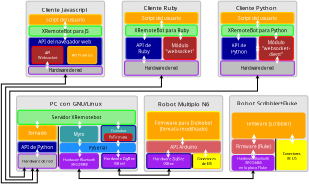 <?xml version="1.0" encoding="UTF-8"?>
<dia:diagram xmlns:dia="http://www.lysator.liu.se/~alla/dia/">
  <dia:layer name="Fondo" visible="true" active="true">
    <dia:group>
      <dia:object type="Standard - Box" version="0" id="O0">
        <dia:attribute name="obj_pos">
          <dia:point val="61.157,1.2"/>
        </dia:attribute>
        <dia:attribute name="obj_bb">
          <dia:rectangle val="61.107,1.15;84.147,23.35"/>
        </dia:attribute>
        <dia:attribute name="elem_corner">
          <dia:point val="61.157,1.2"/>
        </dia:attribute>
        <dia:attribute name="elem_width">
          <dia:real val="22.94"/>
        </dia:attribute>
        <dia:attribute name="elem_height">
          <dia:real val="22.1"/>
        </dia:attribute>
        <dia:attribute name="border_width">
          <dia:real val="0.1"/>
        </dia:attribute>
        <dia:attribute name="border_color">
          <dia:color val="#bfbfbf"/>
        </dia:attribute>
        <dia:attribute name="inner_color">
          <dia:color val="#e5e5e5"/>
        </dia:attribute>
        <dia:attribute name="show_background">
          <dia:boolean val="true"/>
        </dia:attribute>
        <dia:attribute name="corner_radius">
          <dia:real val="0.5"/>
        </dia:attribute>
      </dia:object>
      <dia:object type="Standard - Box" version="0" id="O1">
        <dia:attribute name="obj_pos">
          <dia:point val="61.877,18.128"/>
        </dia:attribute>
        <dia:attribute name="obj_bb">
          <dia:rectangle val="61.827,18.078;74.927,22.503"/>
        </dia:attribute>
        <dia:attribute name="elem_corner">
          <dia:point val="61.877,18.128"/>
        </dia:attribute>
        <dia:attribute name="elem_width">
          <dia:real val="12.999"/>
        </dia:attribute>
        <dia:attribute name="elem_height">
          <dia:real val="4.325"/>
        </dia:attribute>
        <dia:attribute name="border_width">
          <dia:real val="0.1"/>
        </dia:attribute>
        <dia:attribute name="border_color">
          <dia:color val="#000099"/>
        </dia:attribute>
        <dia:attribute name="inner_color">
          <dia:color val="#a020f0"/>
        </dia:attribute>
        <dia:attribute name="show_background">
          <dia:boolean val="true"/>
        </dia:attribute>
        <dia:attribute name="corner_radius">
          <dia:real val="0.5"/>
        </dia:attribute>
      </dia:object>
      <dia:object type="Standard - Text" version="1" id="O2">
        <dia:attribute name="obj_pos">
          <dia:point val="68.377,20.29"/>
        </dia:attribute>
        <dia:attribute name="obj_bb">
          <dia:rectangle val="63.482,18.926;73.272,21.654"/>
        </dia:attribute>
        <dia:attribute name="text">
          <dia:composite type="text">
            <dia:attribute name="string">
              <dia:string>#Hardware ZigBee
(XBee)#</dia:string>
            </dia:attribute>
            <dia:attribute name="font">
              <dia:font family="sans" style="0" name="Helvetica"/>
            </dia:attribute>
            <dia:attribute name="height">
              <dia:real val="1.411"/>
            </dia:attribute>
            <dia:attribute name="pos">
              <dia:point val="68.377,19.976"/>
            </dia:attribute>
            <dia:attribute name="color">
              <dia:color val="#ffffff"/>
            </dia:attribute>
            <dia:attribute name="alignment">
              <dia:enum val="1"/>
            </dia:attribute>
          </dia:composite>
        </dia:attribute>
        <dia:attribute name="valign">
          <dia:enum val="2"/>
        </dia:attribute>
        <dia:connections>
          <dia:connection handle="0" to="O1" connection="8"/>
        </dia:connections>
      </dia:object>
      <dia:object type="Standard - Box" version="0" id="O3">
        <dia:attribute name="obj_pos">
          <dia:point val="61.877,5.859"/>
        </dia:attribute>
        <dia:attribute name="obj_bb">
          <dia:rectangle val="61.827,5.809;83.344,14.147"/>
        </dia:attribute>
        <dia:attribute name="elem_corner">
          <dia:point val="61.877,5.859"/>
        </dia:attribute>
        <dia:attribute name="elem_width">
          <dia:real val="21.417"/>
        </dia:attribute>
        <dia:attribute name="elem_height">
          <dia:real val="8.237"/>
        </dia:attribute>
        <dia:attribute name="border_width">
          <dia:real val="0.1"/>
        </dia:attribute>
        <dia:attribute name="border_color">
          <dia:color val="#ffff00"/>
        </dia:attribute>
        <dia:attribute name="inner_color">
          <dia:color val="#ffa500"/>
        </dia:attribute>
        <dia:attribute name="show_background">
          <dia:boolean val="true"/>
        </dia:attribute>
        <dia:attribute name="corner_radius">
          <dia:real val="0.5"/>
        </dia:attribute>
      </dia:object>
      <dia:object type="Standard - Box" version="0" id="O4">
        <dia:attribute name="obj_pos">
          <dia:point val="61.877,14.44"/>
        </dia:attribute>
        <dia:attribute name="obj_bb">
          <dia:rectangle val="61.827,14.39;83.49,17.815"/>
        </dia:attribute>
        <dia:attribute name="elem_corner">
          <dia:point val="61.877,14.44"/>
        </dia:attribute>
        <dia:attribute name="elem_width">
          <dia:real val="21.563"/>
        </dia:attribute>
        <dia:attribute name="elem_height">
          <dia:real val="3.325"/>
        </dia:attribute>
        <dia:attribute name="border_width">
          <dia:real val="0.1"/>
        </dia:attribute>
        <dia:attribute name="border_color">
          <dia:color val="#d27f7f"/>
        </dia:attribute>
        <dia:attribute name="inner_color">
          <dia:color val="#d95c63"/>
        </dia:attribute>
        <dia:attribute name="show_background">
          <dia:boolean val="true"/>
        </dia:attribute>
        <dia:attribute name="corner_radius">
          <dia:real val="0.5"/>
        </dia:attribute>
      </dia:object>
      <dia:object type="Standard - Text" version="1" id="O5">
        <dia:attribute name="obj_pos">
          <dia:point val="72.659,16.103"/>
        </dia:attribute>
        <dia:attribute name="obj_bb">
          <dia:rectangle val="68.593,15.281;76.725,16.924"/>
        </dia:attribute>
        <dia:attribute name="text">
          <dia:composite type="text">
            <dia:attribute name="string">
              <dia:string>#API Arduino#</dia:string>
            </dia:attribute>
            <dia:attribute name="font">
              <dia:font family="sans" style="0" name="Helvetica"/>
            </dia:attribute>
            <dia:attribute name="height">
              <dia:real val="1.764"/>
            </dia:attribute>
            <dia:attribute name="pos">
              <dia:point val="72.659,16.591"/>
            </dia:attribute>
            <dia:attribute name="color">
              <dia:color val="#ffffff"/>
            </dia:attribute>
            <dia:attribute name="alignment">
              <dia:enum val="1"/>
            </dia:attribute>
          </dia:composite>
        </dia:attribute>
        <dia:attribute name="valign">
          <dia:enum val="2"/>
        </dia:attribute>
        <dia:connections>
          <dia:connection handle="0" to="O4" connection="8"/>
        </dia:connections>
      </dia:object>
      <dia:object type="Standard - Text" version="1" id="O6">
        <dia:attribute name="obj_pos">
          <dia:point val="72.586,9.978"/>
        </dia:attribute>
        <dia:attribute name="obj_bb">
          <dia:rectangle val="64.087,8.275;81.085,11.681"/>
        </dia:attribute>
        <dia:attribute name="text">
          <dia:composite type="text">
            <dia:attribute name="string">
              <dia:string>#Firmware para Duinobot
(firmata modificado)#</dia:string>
            </dia:attribute>
            <dia:attribute name="font">
              <dia:font family="sans" style="0" name="Helvetica"/>
            </dia:attribute>
            <dia:attribute name="height">
              <dia:real val="1.764"/>
            </dia:attribute>
            <dia:attribute name="pos">
              <dia:point val="72.586,9.585"/>
            </dia:attribute>
            <dia:attribute name="color">
              <dia:color val="#ffffff"/>
            </dia:attribute>
            <dia:attribute name="alignment">
              <dia:enum val="1"/>
            </dia:attribute>
          </dia:composite>
        </dia:attribute>
        <dia:attribute name="valign">
          <dia:enum val="2"/>
        </dia:attribute>
        <dia:connections>
          <dia:connection handle="0" to="O3" connection="8"/>
        </dia:connections>
      </dia:object>
      <dia:object type="Standard - Text" version="1" id="O7">
        <dia:attribute name="obj_pos">
          <dia:point val="76.484,8.965"/>
        </dia:attribute>
        <dia:attribute name="obj_bb">
          <dia:rectangle val="76.484,8.37;76.484,9.115"/>
        </dia:attribute>
        <dia:attribute name="text">
          <dia:composite type="text">
            <dia:attribute name="string">
              <dia:string>##</dia:string>
            </dia:attribute>
            <dia:attribute name="font">
              <dia:font family="sans" style="0" name="Helvetica"/>
            </dia:attribute>
            <dia:attribute name="height">
              <dia:real val="0.8"/>
            </dia:attribute>
            <dia:attribute name="pos">
              <dia:point val="76.484,8.965"/>
            </dia:attribute>
            <dia:attribute name="color">
              <dia:color val="#bfbfbf"/>
            </dia:attribute>
            <dia:attribute name="alignment">
              <dia:enum val="0"/>
            </dia:attribute>
          </dia:composite>
        </dia:attribute>
        <dia:attribute name="valign">
          <dia:enum val="3"/>
        </dia:attribute>
      </dia:object>
      <dia:object type="Standard - Text" version="1" id="O8">
        <dia:attribute name="obj_pos">
          <dia:point val="74.41,20.666"/>
        </dia:attribute>
        <dia:attribute name="obj_bb">
          <dia:rectangle val="74.41,20.071;74.41,20.816"/>
        </dia:attribute>
        <dia:attribute name="text">
          <dia:composite type="text">
            <dia:attribute name="string">
              <dia:string>##</dia:string>
            </dia:attribute>
            <dia:attribute name="font">
              <dia:font family="sans" style="0" name="Helvetica"/>
            </dia:attribute>
            <dia:attribute name="height">
              <dia:real val="0.8"/>
            </dia:attribute>
            <dia:attribute name="pos">
              <dia:point val="74.41,20.666"/>
            </dia:attribute>
            <dia:attribute name="color">
              <dia:color val="#bfbfbf"/>
            </dia:attribute>
            <dia:attribute name="alignment">
              <dia:enum val="0"/>
            </dia:attribute>
          </dia:composite>
        </dia:attribute>
        <dia:attribute name="valign">
          <dia:enum val="3"/>
        </dia:attribute>
      </dia:object>
      <dia:object type="Standard - Box" version="0" id="O9">
        <dia:attribute name="obj_pos">
          <dia:point val="75.472,18.128"/>
        </dia:attribute>
        <dia:attribute name="obj_bb">
          <dia:rectangle val="75.422,18.078;83.49,22.503"/>
        </dia:attribute>
        <dia:attribute name="elem_corner">
          <dia:point val="75.472,18.128"/>
        </dia:attribute>
        <dia:attribute name="elem_width">
          <dia:real val="7.969"/>
        </dia:attribute>
        <dia:attribute name="elem_height">
          <dia:real val="4.325"/>
        </dia:attribute>
        <dia:attribute name="border_width">
          <dia:real val="0.1"/>
        </dia:attribute>
        <dia:attribute name="border_color">
          <dia:color val="#ffc900"/>
        </dia:attribute>
        <dia:attribute name="inner_color">
          <dia:color val="#ffff00"/>
        </dia:attribute>
        <dia:attribute name="show_background">
          <dia:boolean val="true"/>
        </dia:attribute>
        <dia:attribute name="corner_radius">
          <dia:real val="0.5"/>
        </dia:attribute>
      </dia:object>
      <dia:object type="Standard - Text" version="1" id="O10">
        <dia:attribute name="obj_pos">
          <dia:point val="79.456,20.29"/>
        </dia:attribute>
        <dia:attribute name="obj_bb">
          <dia:rectangle val="76.27,18.926;82.642,21.654"/>
        </dia:attribute>
        <dia:attribute name="text">
          <dia:composite type="text">
            <dia:attribute name="string">
              <dia:string>#Conectores
de E/S#</dia:string>
            </dia:attribute>
            <dia:attribute name="font">
              <dia:font family="sans" style="0" name="Helvetica"/>
            </dia:attribute>
            <dia:attribute name="height">
              <dia:real val="1.411"/>
            </dia:attribute>
            <dia:attribute name="pos">
              <dia:point val="79.456,19.976"/>
            </dia:attribute>
            <dia:attribute name="color">
              <dia:color val="#000000"/>
            </dia:attribute>
            <dia:attribute name="alignment">
              <dia:enum val="1"/>
            </dia:attribute>
          </dia:composite>
        </dia:attribute>
        <dia:attribute name="valign">
          <dia:enum val="2"/>
        </dia:attribute>
        <dia:connections>
          <dia:connection handle="0" to="O9" connection="8"/>
        </dia:connections>
      </dia:object>
      <dia:object type="Standard - Text" version="1" id="O11">
        <dia:attribute name="obj_pos">
          <dia:point val="78.37,20.737"/>
        </dia:attribute>
        <dia:attribute name="obj_bb">
          <dia:rectangle val="78.37,20.142;78.37,20.887"/>
        </dia:attribute>
        <dia:attribute name="text">
          <dia:composite type="text">
            <dia:attribute name="string">
              <dia:string>##</dia:string>
            </dia:attribute>
            <dia:attribute name="font">
              <dia:font family="sans" style="0" name="Helvetica"/>
            </dia:attribute>
            <dia:attribute name="height">
              <dia:real val="0.8"/>
            </dia:attribute>
            <dia:attribute name="pos">
              <dia:point val="78.37,20.737"/>
            </dia:attribute>
            <dia:attribute name="color">
              <dia:color val="#bfbfbf"/>
            </dia:attribute>
            <dia:attribute name="alignment">
              <dia:enum val="0"/>
            </dia:attribute>
          </dia:composite>
        </dia:attribute>
        <dia:attribute name="valign">
          <dia:enum val="3"/>
        </dia:attribute>
      </dia:object>
      <dia:object type="Standard - Text" version="1" id="O12">
        <dia:attribute name="obj_pos">
          <dia:point val="72.627,3.633"/>
        </dia:attribute>
        <dia:attribute name="obj_bb">
          <dia:rectangle val="65.107,2.648;80.147,4.618"/>
        </dia:attribute>
        <dia:attribute name="text">
          <dia:composite type="text">
            <dia:attribute name="string">
              <dia:string>#Robot Multiplo N6#</dia:string>
            </dia:attribute>
            <dia:attribute name="font">
              <dia:font family="sans" style="0" name="Helvetica"/>
            </dia:attribute>
            <dia:attribute name="height">
              <dia:real val="2.117"/>
            </dia:attribute>
            <dia:attribute name="pos">
              <dia:point val="72.627,4.218"/>
            </dia:attribute>
            <dia:attribute name="color">
              <dia:color val="#000000"/>
            </dia:attribute>
            <dia:attribute name="alignment">
              <dia:enum val="1"/>
            </dia:attribute>
          </dia:composite>
        </dia:attribute>
        <dia:attribute name="valign">
          <dia:enum val="2"/>
        </dia:attribute>
      </dia:object>
      <dia:object type="Standard - Line" version="0" id="O13">
        <dia:attribute name="obj_pos">
          <dia:point val="75.234,18.333"/>
        </dia:attribute>
        <dia:attribute name="obj_bb">
          <dia:rectangle val="75.134,18.233;75.335,22.328"/>
        </dia:attribute>
        <dia:attribute name="conn_endpoints">
          <dia:point val="75.234,18.333"/>
          <dia:point val="75.234,22.228"/>
        </dia:attribute>
        <dia:attribute name="numcp">
          <dia:int val="1"/>
        </dia:attribute>
        <dia:attribute name="line_width">
          <dia:real val="0.2"/>
        </dia:attribute>
      </dia:object>
      <dia:object type="Standard - Line" version="0" id="O14">
        <dia:attribute name="obj_pos">
          <dia:point val="68.15,17.101"/>
        </dia:attribute>
        <dia:attribute name="obj_bb">
          <dia:rectangle val="67.791,17.051;68.516,19.211"/>
        </dia:attribute>
        <dia:attribute name="conn_endpoints">
          <dia:point val="68.15,17.101"/>
          <dia:point val="68.157,19.16"/>
        </dia:attribute>
        <dia:attribute name="numcp">
          <dia:int val="1"/>
        </dia:attribute>
        <dia:attribute name="line_color">
          <dia:color val="#ffffff"/>
        </dia:attribute>
        <dia:attribute name="line_width">
          <dia:real val="0.1"/>
        </dia:attribute>
        <dia:attribute name="start_arrow">
          <dia:enum val="22"/>
        </dia:attribute>
        <dia:attribute name="start_arrow_length">
          <dia:real val="0.5"/>
        </dia:attribute>
        <dia:attribute name="start_arrow_width">
          <dia:real val="0.5"/>
        </dia:attribute>
        <dia:attribute name="end_arrow">
          <dia:enum val="22"/>
        </dia:attribute>
        <dia:attribute name="end_arrow_length">
          <dia:real val="0.5"/>
        </dia:attribute>
        <dia:attribute name="end_arrow_width">
          <dia:real val="0.5"/>
        </dia:attribute>
      </dia:object>
      <dia:object type="Standard - Line" version="0" id="O15">
        <dia:attribute name="obj_pos">
          <dia:point val="79.094,17.026"/>
        </dia:attribute>
        <dia:attribute name="obj_bb">
          <dia:rectangle val="78.734,16.976;79.46,19.136"/>
        </dia:attribute>
        <dia:attribute name="conn_endpoints">
          <dia:point val="79.094,17.026"/>
          <dia:point val="79.1,19.085"/>
        </dia:attribute>
        <dia:attribute name="numcp">
          <dia:int val="1"/>
        </dia:attribute>
        <dia:attribute name="line_color">
          <dia:color val="#ffffff"/>
        </dia:attribute>
        <dia:attribute name="line_width">
          <dia:real val="0.1"/>
        </dia:attribute>
        <dia:attribute name="start_arrow">
          <dia:enum val="22"/>
        </dia:attribute>
        <dia:attribute name="start_arrow_length">
          <dia:real val="0.5"/>
        </dia:attribute>
        <dia:attribute name="start_arrow_width">
          <dia:real val="0.5"/>
        </dia:attribute>
        <dia:attribute name="end_arrow">
          <dia:enum val="22"/>
        </dia:attribute>
        <dia:attribute name="end_arrow_length">
          <dia:real val="0.5"/>
        </dia:attribute>
        <dia:attribute name="end_arrow_width">
          <dia:real val="0.5"/>
        </dia:attribute>
      </dia:object>
      <dia:object type="Standard - Line" version="0" id="O16">
        <dia:attribute name="obj_pos">
          <dia:point val="72.324,13.451"/>
        </dia:attribute>
        <dia:attribute name="obj_bb">
          <dia:rectangle val="71.964,13.401;72.69,15.561"/>
        </dia:attribute>
        <dia:attribute name="conn_endpoints">
          <dia:point val="72.324,13.451"/>
          <dia:point val="72.331,15.51"/>
        </dia:attribute>
        <dia:attribute name="numcp">
          <dia:int val="1"/>
        </dia:attribute>
        <dia:attribute name="line_color">
          <dia:color val="#ffffff"/>
        </dia:attribute>
        <dia:attribute name="line_width">
          <dia:real val="0.1"/>
        </dia:attribute>
        <dia:attribute name="start_arrow">
          <dia:enum val="22"/>
        </dia:attribute>
        <dia:attribute name="start_arrow_length">
          <dia:real val="0.5"/>
        </dia:attribute>
        <dia:attribute name="start_arrow_width">
          <dia:real val="0.5"/>
        </dia:attribute>
        <dia:attribute name="end_arrow">
          <dia:enum val="22"/>
        </dia:attribute>
        <dia:attribute name="end_arrow_length">
          <dia:real val="0.5"/>
        </dia:attribute>
        <dia:attribute name="end_arrow_width">
          <dia:real val="0.5"/>
        </dia:attribute>
      </dia:object>
    </dia:group>
    <dia:group>
      <dia:object type="Standard - Box" version="0" id="O17">
        <dia:attribute name="obj_pos">
          <dia:point val="86.07,1.2"/>
        </dia:attribute>
        <dia:attribute name="obj_bb">
          <dia:rectangle val="86.02,1.15;109.06,23.35"/>
        </dia:attribute>
        <dia:attribute name="elem_corner">
          <dia:point val="86.07,1.2"/>
        </dia:attribute>
        <dia:attribute name="elem_width">
          <dia:real val="22.94"/>
        </dia:attribute>
        <dia:attribute name="elem_height">
          <dia:real val="22.1"/>
        </dia:attribute>
        <dia:attribute name="border_width">
          <dia:real val="0.1"/>
        </dia:attribute>
        <dia:attribute name="border_color">
          <dia:color val="#bfbfbf"/>
        </dia:attribute>
        <dia:attribute name="inner_color">
          <dia:color val="#e5e5e5"/>
        </dia:attribute>
        <dia:attribute name="show_background">
          <dia:boolean val="true"/>
        </dia:attribute>
        <dia:attribute name="corner_radius">
          <dia:real val="0.5"/>
        </dia:attribute>
      </dia:object>
      <dia:object type="Standard - Box" version="0" id="O18">
        <dia:attribute name="obj_pos">
          <dia:point val="86.878,6.238"/>
        </dia:attribute>
        <dia:attribute name="obj_bb">
          <dia:rectangle val="86.878,6.238;108.155,13.56"/>
        </dia:attribute>
        <dia:attribute name="elem_corner">
          <dia:point val="86.878,6.238"/>
        </dia:attribute>
        <dia:attribute name="elem_width">
          <dia:real val="21.278"/>
        </dia:attribute>
        <dia:attribute name="elem_height">
          <dia:real val="7.322"/>
        </dia:attribute>
        <dia:attribute name="border_width">
          <dia:real val="0"/>
        </dia:attribute>
        <dia:attribute name="border_color">
          <dia:color val="#ffa500"/>
        </dia:attribute>
        <dia:attribute name="inner_color">
          <dia:color val="#ffa500"/>
        </dia:attribute>
        <dia:attribute name="show_background">
          <dia:boolean val="true"/>
        </dia:attribute>
        <dia:attribute name="corner_radius">
          <dia:real val="0.599"/>
        </dia:attribute>
      </dia:object>
      <dia:object type="Standard - Box" version="0" id="O19">
        <dia:attribute name="obj_pos">
          <dia:point val="99.924,14.249"/>
        </dia:attribute>
        <dia:attribute name="obj_bb">
          <dia:rectangle val="99.924,14.249;108.555,22.76"/>
        </dia:attribute>
        <dia:attribute name="elem_corner">
          <dia:point val="99.924,14.249"/>
        </dia:attribute>
        <dia:attribute name="elem_width">
          <dia:real val="8.631"/>
        </dia:attribute>
        <dia:attribute name="elem_height">
          <dia:real val="8.511"/>
        </dia:attribute>
        <dia:attribute name="border_width">
          <dia:real val="0"/>
        </dia:attribute>
        <dia:attribute name="border_color">
          <dia:color val="#ffff00"/>
        </dia:attribute>
        <dia:attribute name="inner_color">
          <dia:color val="#ffff00"/>
        </dia:attribute>
        <dia:attribute name="show_background">
          <dia:boolean val="true"/>
        </dia:attribute>
        <dia:attribute name="corner_radius">
          <dia:real val="0.599"/>
        </dia:attribute>
      </dia:object>
      <dia:object type="Standard - Box" version="0" id="O20">
        <dia:attribute name="obj_pos">
          <dia:point val="86.842,18.66"/>
        </dia:attribute>
        <dia:attribute name="obj_bb">
          <dia:rectangle val="86.842,18.66;99.08,22.96"/>
        </dia:attribute>
        <dia:attribute name="elem_corner">
          <dia:point val="86.842,18.66"/>
        </dia:attribute>
        <dia:attribute name="elem_width">
          <dia:real val="12.238"/>
        </dia:attribute>
        <dia:attribute name="elem_height">
          <dia:real val="4.3"/>
        </dia:attribute>
        <dia:attribute name="border_width">
          <dia:real val="0"/>
        </dia:attribute>
        <dia:attribute name="border_color">
          <dia:color val="#a020f0"/>
        </dia:attribute>
        <dia:attribute name="inner_color">
          <dia:color val="#a020f0"/>
        </dia:attribute>
        <dia:attribute name="show_background">
          <dia:boolean val="true"/>
        </dia:attribute>
        <dia:attribute name="corner_radius">
          <dia:real val="0.599"/>
        </dia:attribute>
      </dia:object>
      <dia:object type="Standard - Box" version="0" id="O21">
        <dia:attribute name="obj_pos">
          <dia:point val="86.842,14.068"/>
        </dia:attribute>
        <dia:attribute name="obj_bb">
          <dia:rectangle val="86.842,14.068;99.155,18.05"/>
        </dia:attribute>
        <dia:attribute name="elem_corner">
          <dia:point val="86.842,14.068"/>
        </dia:attribute>
        <dia:attribute name="elem_width">
          <dia:real val="12.313"/>
        </dia:attribute>
        <dia:attribute name="elem_height">
          <dia:real val="3.982"/>
        </dia:attribute>
        <dia:attribute name="border_width">
          <dia:real val="0"/>
        </dia:attribute>
        <dia:attribute name="border_color">
          <dia:color val="#d95c63"/>
        </dia:attribute>
        <dia:attribute name="inner_color">
          <dia:color val="#d95c63"/>
        </dia:attribute>
        <dia:attribute name="show_background">
          <dia:boolean val="true"/>
        </dia:attribute>
        <dia:attribute name="corner_radius">
          <dia:real val="0.599"/>
        </dia:attribute>
      </dia:object>
      <dia:object type="Standard - Text" version="1" id="O22">
        <dia:attribute name="obj_pos">
          <dia:point val="99.755,21.525"/>
        </dia:attribute>
        <dia:attribute name="obj_bb">
          <dia:rectangle val="99.755,20.957;99.755,21.67"/>
        </dia:attribute>
        <dia:attribute name="text">
          <dia:composite type="text">
            <dia:attribute name="string">
              <dia:string>##</dia:string>
            </dia:attribute>
            <dia:attribute name="font">
              <dia:font family="sans" style="0" name="Helvetica"/>
            </dia:attribute>
            <dia:attribute name="height">
              <dia:real val="0.767"/>
            </dia:attribute>
            <dia:attribute name="pos">
              <dia:point val="99.755,21.525"/>
            </dia:attribute>
            <dia:attribute name="color">
              <dia:color val="#bfbfbf"/>
            </dia:attribute>
            <dia:attribute name="alignment">
              <dia:enum val="0"/>
            </dia:attribute>
          </dia:composite>
        </dia:attribute>
        <dia:attribute name="valign">
          <dia:enum val="3"/>
        </dia:attribute>
      </dia:object>
      <dia:object type="Standard - Text" version="1" id="O23">
        <dia:attribute name="obj_pos">
          <dia:point val="106.595,21.609"/>
        </dia:attribute>
        <dia:attribute name="obj_bb">
          <dia:rectangle val="106.595,21.042;106.595,21.754"/>
        </dia:attribute>
        <dia:attribute name="text">
          <dia:composite type="text">
            <dia:attribute name="string">
              <dia:string>##</dia:string>
            </dia:attribute>
            <dia:attribute name="font">
              <dia:font family="sans" style="0" name="Helvetica"/>
            </dia:attribute>
            <dia:attribute name="height">
              <dia:real val="0.767"/>
            </dia:attribute>
            <dia:attribute name="pos">
              <dia:point val="106.595,21.609"/>
            </dia:attribute>
            <dia:attribute name="color">
              <dia:color val="#bfbfbf"/>
            </dia:attribute>
            <dia:attribute name="alignment">
              <dia:enum val="0"/>
            </dia:attribute>
          </dia:composite>
        </dia:attribute>
        <dia:attribute name="valign">
          <dia:enum val="3"/>
        </dia:attribute>
      </dia:object>
      <dia:object type="Standard - Line" version="0" id="O24">
        <dia:attribute name="obj_pos">
          <dia:point val="99.59,13.748"/>
        </dia:attribute>
        <dia:attribute name="obj_bb">
          <dia:rectangle val="99.47,13.629;99.71,23.116"/>
        </dia:attribute>
        <dia:attribute name="conn_endpoints">
          <dia:point val="99.59,13.748"/>
          <dia:point val="99.589,22.996"/>
        </dia:attribute>
        <dia:attribute name="numcp">
          <dia:int val="1"/>
        </dia:attribute>
        <dia:attribute name="line_width">
          <dia:real val="0.24"/>
        </dia:attribute>
      </dia:object>
      <dia:object type="Standard - Text" version="1" id="O25">
        <dia:attribute name="obj_pos">
          <dia:point val="95.186,21.801"/>
        </dia:attribute>
        <dia:attribute name="obj_bb">
          <dia:rectangle val="95.186,21.206;95.186,21.951"/>
        </dia:attribute>
        <dia:attribute name="text">
          <dia:composite type="text">
            <dia:attribute name="string">
              <dia:string>##</dia:string>
            </dia:attribute>
            <dia:attribute name="font">
              <dia:font family="sans" style="0" name="Helvetica"/>
            </dia:attribute>
            <dia:attribute name="height">
              <dia:real val="0.8"/>
            </dia:attribute>
            <dia:attribute name="pos">
              <dia:point val="95.186,21.801"/>
            </dia:attribute>
            <dia:attribute name="color">
              <dia:color val="#898989"/>
            </dia:attribute>
            <dia:attribute name="alignment">
              <dia:enum val="0"/>
            </dia:attribute>
          </dia:composite>
        </dia:attribute>
        <dia:attribute name="valign">
          <dia:enum val="3"/>
        </dia:attribute>
      </dia:object>
      <dia:object type="Standard - Text" version="1" id="O26">
        <dia:attribute name="obj_pos">
          <dia:point val="93.421,20.624"/>
        </dia:attribute>
        <dia:attribute name="obj_bb">
          <dia:rectangle val="93.421,20.029;93.421,20.774"/>
        </dia:attribute>
        <dia:attribute name="text">
          <dia:composite type="text">
            <dia:attribute name="string">
              <dia:string>##</dia:string>
            </dia:attribute>
            <dia:attribute name="font">
              <dia:font family="sans" style="0" name="Helvetica"/>
            </dia:attribute>
            <dia:attribute name="height">
              <dia:real val="0.8"/>
            </dia:attribute>
            <dia:attribute name="pos">
              <dia:point val="93.421,20.624"/>
            </dia:attribute>
            <dia:attribute name="color">
              <dia:color val="#898989"/>
            </dia:attribute>
            <dia:attribute name="alignment">
              <dia:enum val="0"/>
            </dia:attribute>
          </dia:composite>
        </dia:attribute>
        <dia:attribute name="valign">
          <dia:enum val="3"/>
        </dia:attribute>
      </dia:object>
      <dia:object type="Standard - Text" version="1" id="O27">
        <dia:attribute name="obj_pos">
          <dia:point val="97.037,15.662"/>
        </dia:attribute>
        <dia:attribute name="obj_bb">
          <dia:rectangle val="97.037,15.067;97.037,15.812"/>
        </dia:attribute>
        <dia:attribute name="text">
          <dia:composite type="text">
            <dia:attribute name="string">
              <dia:string>##</dia:string>
            </dia:attribute>
            <dia:attribute name="font">
              <dia:font family="sans" style="0" name="Helvetica"/>
            </dia:attribute>
            <dia:attribute name="height">
              <dia:real val="0.8"/>
            </dia:attribute>
            <dia:attribute name="pos">
              <dia:point val="97.037,15.662"/>
            </dia:attribute>
            <dia:attribute name="color">
              <dia:color val="#898989"/>
            </dia:attribute>
            <dia:attribute name="alignment">
              <dia:enum val="0"/>
            </dia:attribute>
          </dia:composite>
        </dia:attribute>
        <dia:attribute name="valign">
          <dia:enum val="3"/>
        </dia:attribute>
      </dia:object>
      <dia:object type="Standard - Text" version="1" id="O28">
        <dia:attribute name="obj_pos">
          <dia:point val="96.868,16.083"/>
        </dia:attribute>
        <dia:attribute name="obj_bb">
          <dia:rectangle val="96.868,15.488;96.868,16.233"/>
        </dia:attribute>
        <dia:attribute name="text">
          <dia:composite type="text">
            <dia:attribute name="string">
              <dia:string>##</dia:string>
            </dia:attribute>
            <dia:attribute name="font">
              <dia:font family="sans" style="0" name="Helvetica"/>
            </dia:attribute>
            <dia:attribute name="height">
              <dia:real val="0.8"/>
            </dia:attribute>
            <dia:attribute name="pos">
              <dia:point val="96.868,16.083"/>
            </dia:attribute>
            <dia:attribute name="color">
              <dia:color val="#898989"/>
            </dia:attribute>
            <dia:attribute name="alignment">
              <dia:enum val="0"/>
            </dia:attribute>
          </dia:composite>
        </dia:attribute>
        <dia:attribute name="valign">
          <dia:enum val="3"/>
        </dia:attribute>
      </dia:object>
      <dia:object type="Standard - Text" version="1" id="O29">
        <dia:attribute name="obj_pos">
          <dia:point val="92.961,20.81"/>
        </dia:attribute>
        <dia:attribute name="obj_bb">
          <dia:rectangle val="87.551,18.828;98.371,22.792"/>
        </dia:attribute>
        <dia:attribute name="text">
          <dia:composite type="text">
            <dia:attribute name="string">
              <dia:string>#Hardware Bluetooth
(RFCOMM)
en la placa Fluke#</dia:string>
            </dia:attribute>
            <dia:attribute name="font">
              <dia:font family="sans" style="0" name="Helvetica"/>
            </dia:attribute>
            <dia:attribute name="height">
              <dia:real val="1.352"/>
            </dia:attribute>
            <dia:attribute name="pos">
              <dia:point val="92.961,19.833"/>
            </dia:attribute>
            <dia:attribute name="color">
              <dia:color val="#ffffff"/>
            </dia:attribute>
            <dia:attribute name="alignment">
              <dia:enum val="1"/>
            </dia:attribute>
          </dia:composite>
        </dia:attribute>
        <dia:attribute name="valign">
          <dia:enum val="2"/>
        </dia:attribute>
        <dia:connections>
          <dia:connection handle="0" to="O20" connection="8"/>
        </dia:connections>
      </dia:object>
      <dia:object type="Standard - Text" version="1" id="O30">
        <dia:attribute name="obj_pos">
          <dia:point val="93.062,16.575"/>
        </dia:attribute>
        <dia:attribute name="obj_bb">
          <dia:rectangle val="87.433,15.32;98.691,16.895"/>
        </dia:attribute>
        <dia:attribute name="text">
          <dia:composite type="text">
            <dia:attribute name="string">
              <dia:string>#Firmware (Fluke)#</dia:string>
            </dia:attribute>
            <dia:attribute name="font">
              <dia:font family="sans" style="0" name="Helvetica"/>
            </dia:attribute>
            <dia:attribute name="height">
              <dia:real val="1.69"/>
            </dia:attribute>
            <dia:attribute name="pos">
              <dia:point val="93.062,16.575"/>
            </dia:attribute>
            <dia:attribute name="color">
              <dia:color val="#ffffff"/>
            </dia:attribute>
            <dia:attribute name="alignment">
              <dia:enum val="1"/>
            </dia:attribute>
          </dia:composite>
        </dia:attribute>
        <dia:attribute name="valign">
          <dia:enum val="3"/>
        </dia:attribute>
      </dia:object>
      <dia:object type="Standard - Text" version="1" id="O31">
        <dia:attribute name="obj_pos">
          <dia:point val="97.516,9.899"/>
        </dia:attribute>
        <dia:attribute name="obj_bb">
          <dia:rectangle val="90.673,8.644;104.36,10.219"/>
        </dia:attribute>
        <dia:attribute name="text">
          <dia:composite type="text">
            <dia:attribute name="string">
              <dia:string>#Firmware (Scribbler)#</dia:string>
            </dia:attribute>
            <dia:attribute name="font">
              <dia:font family="sans" style="0" name="Helvetica"/>
            </dia:attribute>
            <dia:attribute name="height">
              <dia:real val="1.69"/>
            </dia:attribute>
            <dia:attribute name="pos">
              <dia:point val="97.516,9.899"/>
            </dia:attribute>
            <dia:attribute name="color">
              <dia:color val="#ffffff"/>
            </dia:attribute>
            <dia:attribute name="alignment">
              <dia:enum val="1"/>
            </dia:attribute>
          </dia:composite>
        </dia:attribute>
        <dia:attribute name="valign">
          <dia:enum val="3"/>
        </dia:attribute>
        <dia:connections>
          <dia:connection handle="0" to="O18" connection="8"/>
        </dia:connections>
      </dia:object>
      <dia:object type="Standard - Text" version="1" id="O32">
        <dia:attribute name="obj_pos">
          <dia:point val="104.24,18.504"/>
        </dia:attribute>
        <dia:attribute name="obj_bb">
          <dia:rectangle val="101.19,17.499;107.29,20.111"/>
        </dia:attribute>
        <dia:attribute name="text">
          <dia:composite type="text">
            <dia:attribute name="string">
              <dia:string>#Conectores
de E/S#</dia:string>
            </dia:attribute>
            <dia:attribute name="font">
              <dia:font family="sans" style="0" name="Helvetica"/>
            </dia:attribute>
            <dia:attribute name="height">
              <dia:real val="1.352"/>
            </dia:attribute>
            <dia:attribute name="pos">
              <dia:point val="104.24,18.504"/>
            </dia:attribute>
            <dia:attribute name="color">
              <dia:color val="#000000"/>
            </dia:attribute>
            <dia:attribute name="alignment">
              <dia:enum val="1"/>
            </dia:attribute>
          </dia:composite>
        </dia:attribute>
        <dia:attribute name="valign">
          <dia:enum val="3"/>
        </dia:attribute>
        <dia:connections>
          <dia:connection handle="0" to="O19" connection="8"/>
        </dia:connections>
      </dia:object>
      <dia:group>
        <dia:object type="Standard - Line" version="0" id="O33">
          <dia:attribute name="obj_pos">
            <dia:point val="93.029,17.769"/>
          </dia:attribute>
          <dia:attribute name="obj_bb">
            <dia:rectangle val="92.969,17.709;93.094,19.129"/>
          </dia:attribute>
          <dia:attribute name="conn_endpoints">
            <dia:point val="93.029,17.769"/>
            <dia:point val="93.033,19.069"/>
          </dia:attribute>
          <dia:attribute name="numcp">
            <dia:int val="1"/>
          </dia:attribute>
          <dia:attribute name="line_color">
            <dia:color val="#ffffff"/>
          </dia:attribute>
          <dia:attribute name="line_width">
            <dia:real val="0.12"/>
          </dia:attribute>
        </dia:object>
        <dia:object type="Standard - Polygon" version="0" id="O34">
          <dia:attribute name="obj_pos">
            <dia:point val="93.028,17.319"/>
          </dia:attribute>
          <dia:attribute name="obj_bb">
            <dia:rectangle val="92.73,17.319;93.329,17.919"/>
          </dia:attribute>
          <dia:attribute name="poly_points">
            <dia:point val="93.028,17.319"/>
            <dia:point val="93.329,17.917"/>
            <dia:point val="93.029,17.769"/>
            <dia:point val="92.73,17.919"/>
          </dia:attribute>
          <dia:attribute name="line_color">
            <dia:color val="#ffffff"/>
          </dia:attribute>
          <dia:attribute name="line_width">
            <dia:real val="0"/>
          </dia:attribute>
          <dia:attribute name="show_background">
            <dia:boolean val="true"/>
          </dia:attribute>
        </dia:object>
        <dia:object type="Standard - Polygon" version="0" id="O35">
          <dia:attribute name="obj_pos">
            <dia:point val="93.028,17.319"/>
          </dia:attribute>
          <dia:attribute name="obj_bb">
            <dia:rectangle val="92.597,17.186;93.464,18.053"/>
          </dia:attribute>
          <dia:attribute name="poly_points">
            <dia:point val="93.028,17.319"/>
            <dia:point val="93.329,17.917"/>
            <dia:point val="93.029,17.769"/>
            <dia:point val="92.73,17.919"/>
          </dia:attribute>
          <dia:attribute name="line_color">
            <dia:color val="#ffffff"/>
          </dia:attribute>
          <dia:attribute name="line_width">
            <dia:real val="0.12"/>
          </dia:attribute>
          <dia:attribute name="show_background">
            <dia:boolean val="false"/>
          </dia:attribute>
        </dia:object>
        <dia:object type="Standard - Polygon" version="0" id="O36">
          <dia:attribute name="obj_pos">
            <dia:point val="93.035,19.518"/>
          </dia:attribute>
          <dia:attribute name="obj_bb">
            <dia:rectangle val="92.733,18.918;93.332,19.518"/>
          </dia:attribute>
          <dia:attribute name="poly_points">
            <dia:point val="93.035,19.518"/>
            <dia:point val="92.733,18.92"/>
            <dia:point val="93.033,19.069"/>
            <dia:point val="93.332,18.918"/>
          </dia:attribute>
          <dia:attribute name="line_color">
            <dia:color val="#ffffff"/>
          </dia:attribute>
          <dia:attribute name="line_width">
            <dia:real val="0"/>
          </dia:attribute>
          <dia:attribute name="show_background">
            <dia:boolean val="true"/>
          </dia:attribute>
        </dia:object>
        <dia:object type="Standard - Polygon" version="0" id="O37">
          <dia:attribute name="obj_pos">
            <dia:point val="93.035,19.518"/>
          </dia:attribute>
          <dia:attribute name="obj_bb">
            <dia:rectangle val="92.599,18.784;93.466,19.652"/>
          </dia:attribute>
          <dia:attribute name="poly_points">
            <dia:point val="93.035,19.518"/>
            <dia:point val="92.733,18.92"/>
            <dia:point val="93.033,19.069"/>
            <dia:point val="93.332,18.918"/>
          </dia:attribute>
          <dia:attribute name="line_color">
            <dia:color val="#ffffff"/>
          </dia:attribute>
          <dia:attribute name="line_width">
            <dia:real val="0.12"/>
          </dia:attribute>
          <dia:attribute name="show_background">
            <dia:boolean val="false"/>
          </dia:attribute>
        </dia:object>
      </dia:group>
      <dia:group>
        <dia:object type="Standard - Line" version="0" id="O38">
          <dia:attribute name="obj_pos">
            <dia:point val="104.425,13.19"/>
          </dia:attribute>
          <dia:attribute name="obj_bb">
            <dia:rectangle val="104.365,13.13;104.489,14.551"/>
          </dia:attribute>
          <dia:attribute name="conn_endpoints">
            <dia:point val="104.425,13.19"/>
            <dia:point val="104.429,14.491"/>
          </dia:attribute>
          <dia:attribute name="numcp">
            <dia:int val="1"/>
          </dia:attribute>
          <dia:attribute name="line_color">
            <dia:color val="#ffffff"/>
          </dia:attribute>
          <dia:attribute name="line_width">
            <dia:real val="0.12"/>
          </dia:attribute>
        </dia:object>
        <dia:object type="Standard - Polygon" version="0" id="O39">
          <dia:attribute name="obj_pos">
            <dia:point val="104.423,12.741"/>
          </dia:attribute>
          <dia:attribute name="obj_bb">
            <dia:rectangle val="104.126,12.741;104.725,13.341"/>
          </dia:attribute>
          <dia:attribute name="poly_points">
            <dia:point val="104.423,12.741"/>
            <dia:point val="104.725,13.339"/>
            <dia:point val="104.425,13.19"/>
            <dia:point val="104.126,13.341"/>
          </dia:attribute>
          <dia:attribute name="line_color">
            <dia:color val="#ffffff"/>
          </dia:attribute>
          <dia:attribute name="line_width">
            <dia:real val="0"/>
          </dia:attribute>
          <dia:attribute name="show_background">
            <dia:boolean val="true"/>
          </dia:attribute>
        </dia:object>
        <dia:object type="Standard - Polygon" version="0" id="O40">
          <dia:attribute name="obj_pos">
            <dia:point val="104.423,12.741"/>
          </dia:attribute>
          <dia:attribute name="obj_bb">
            <dia:rectangle val="103.993,12.607;104.86,13.475"/>
          </dia:attribute>
          <dia:attribute name="poly_points">
            <dia:point val="104.423,12.741"/>
            <dia:point val="104.725,13.339"/>
            <dia:point val="104.425,13.19"/>
            <dia:point val="104.126,13.341"/>
          </dia:attribute>
          <dia:attribute name="line_color">
            <dia:color val="#ffffff"/>
          </dia:attribute>
          <dia:attribute name="line_width">
            <dia:real val="0.12"/>
          </dia:attribute>
          <dia:attribute name="show_background">
            <dia:boolean val="false"/>
          </dia:attribute>
        </dia:object>
        <dia:object type="Standard - Polygon" version="0" id="O41">
          <dia:attribute name="obj_pos">
            <dia:point val="104.431,14.94"/>
          </dia:attribute>
          <dia:attribute name="obj_bb">
            <dia:rectangle val="104.129,14.34;104.728,14.94"/>
          </dia:attribute>
          <dia:attribute name="poly_points">
            <dia:point val="104.431,14.94"/>
            <dia:point val="104.129,14.342"/>
            <dia:point val="104.429,14.491"/>
            <dia:point val="104.728,14.34"/>
          </dia:attribute>
          <dia:attribute name="line_color">
            <dia:color val="#ffffff"/>
          </dia:attribute>
          <dia:attribute name="line_width">
            <dia:real val="0"/>
          </dia:attribute>
          <dia:attribute name="show_background">
            <dia:boolean val="true"/>
          </dia:attribute>
        </dia:object>
        <dia:object type="Standard - Polygon" version="0" id="O42">
          <dia:attribute name="obj_pos">
            <dia:point val="104.431,14.94"/>
          </dia:attribute>
          <dia:attribute name="obj_bb">
            <dia:rectangle val="103.994,14.206;104.861,15.074"/>
          </dia:attribute>
          <dia:attribute name="poly_points">
            <dia:point val="104.431,14.94"/>
            <dia:point val="104.129,14.342"/>
            <dia:point val="104.429,14.491"/>
            <dia:point val="104.728,14.34"/>
          </dia:attribute>
          <dia:attribute name="line_color">
            <dia:color val="#ffffff"/>
          </dia:attribute>
          <dia:attribute name="line_width">
            <dia:real val="0.12"/>
          </dia:attribute>
          <dia:attribute name="show_background">
            <dia:boolean val="false"/>
          </dia:attribute>
        </dia:object>
      </dia:group>
      <dia:group>
        <dia:object type="Standard - Line" version="0" id="O43">
          <dia:attribute name="obj_pos">
            <dia:point val="93.235,13.229"/>
          </dia:attribute>
          <dia:attribute name="obj_bb">
            <dia:rectangle val="93.175,13.169;93.299,14.589"/>
          </dia:attribute>
          <dia:attribute name="conn_endpoints">
            <dia:point val="93.235,13.229"/>
            <dia:point val="93.239,14.529"/>
          </dia:attribute>
          <dia:attribute name="numcp">
            <dia:int val="1"/>
          </dia:attribute>
          <dia:attribute name="line_color">
            <dia:color val="#ffffff"/>
          </dia:attribute>
          <dia:attribute name="line_width">
            <dia:real val="0.12"/>
          </dia:attribute>
        </dia:object>
        <dia:object type="Standard - Polygon" version="0" id="O44">
          <dia:attribute name="obj_pos">
            <dia:point val="93.233,12.78"/>
          </dia:attribute>
          <dia:attribute name="obj_bb">
            <dia:rectangle val="92.936,12.78;93.535,13.379"/>
          </dia:attribute>
          <dia:attribute name="poly_points">
            <dia:point val="93.233,12.78"/>
            <dia:point val="93.535,13.377"/>
            <dia:point val="93.235,13.229"/>
            <dia:point val="92.936,13.379"/>
          </dia:attribute>
          <dia:attribute name="line_color">
            <dia:color val="#ffffff"/>
          </dia:attribute>
          <dia:attribute name="line_width">
            <dia:real val="0"/>
          </dia:attribute>
          <dia:attribute name="show_background">
            <dia:boolean val="true"/>
          </dia:attribute>
        </dia:object>
        <dia:object type="Standard - Polygon" version="0" id="O45">
          <dia:attribute name="obj_pos">
            <dia:point val="93.233,12.78"/>
          </dia:attribute>
          <dia:attribute name="obj_bb">
            <dia:rectangle val="92.803,12.646;93.669,13.514"/>
          </dia:attribute>
          <dia:attribute name="poly_points">
            <dia:point val="93.233,12.78"/>
            <dia:point val="93.535,13.377"/>
            <dia:point val="93.235,13.229"/>
            <dia:point val="92.936,13.379"/>
          </dia:attribute>
          <dia:attribute name="line_color">
            <dia:color val="#ffffff"/>
          </dia:attribute>
          <dia:attribute name="line_width">
            <dia:real val="0.12"/>
          </dia:attribute>
          <dia:attribute name="show_background">
            <dia:boolean val="false"/>
          </dia:attribute>
        </dia:object>
        <dia:object type="Standard - Polygon" version="0" id="O46">
          <dia:attribute name="obj_pos">
            <dia:point val="93.241,14.978"/>
          </dia:attribute>
          <dia:attribute name="obj_bb">
            <dia:rectangle val="92.939,14.379;93.538,14.978"/>
          </dia:attribute>
          <dia:attribute name="poly_points">
            <dia:point val="93.241,14.978"/>
            <dia:point val="92.939,14.38"/>
            <dia:point val="93.239,14.529"/>
            <dia:point val="93.538,14.379"/>
          </dia:attribute>
          <dia:attribute name="line_color">
            <dia:color val="#ffffff"/>
          </dia:attribute>
          <dia:attribute name="line_width">
            <dia:real val="0"/>
          </dia:attribute>
          <dia:attribute name="show_background">
            <dia:boolean val="true"/>
          </dia:attribute>
        </dia:object>
        <dia:object type="Standard - Polygon" version="0" id="O47">
          <dia:attribute name="obj_pos">
            <dia:point val="93.241,14.978"/>
          </dia:attribute>
          <dia:attribute name="obj_bb">
            <dia:rectangle val="92.804,14.244;93.671,15.112"/>
          </dia:attribute>
          <dia:attribute name="poly_points">
            <dia:point val="93.241,14.978"/>
            <dia:point val="92.939,14.38"/>
            <dia:point val="93.239,14.529"/>
            <dia:point val="93.538,14.379"/>
          </dia:attribute>
          <dia:attribute name="line_color">
            <dia:color val="#ffffff"/>
          </dia:attribute>
          <dia:attribute name="line_width">
            <dia:real val="0.12"/>
          </dia:attribute>
          <dia:attribute name="show_background">
            <dia:boolean val="false"/>
          </dia:attribute>
        </dia:object>
      </dia:group>
      <dia:object type="Standard - Text" version="1" id="O48">
        <dia:attribute name="obj_pos">
          <dia:point val="97.018,4.026"/>
        </dia:attribute>
        <dia:attribute name="obj_bb">
          <dia:rectangle val="87.584,2.456;106.451,4.426"/>
        </dia:attribute>
        <dia:attribute name="text">
          <dia:composite type="text">
            <dia:attribute name="string">
              <dia:string>#Robot Scribbler+Fluke#</dia:string>
            </dia:attribute>
            <dia:attribute name="font">
              <dia:font family="sans" style="0" name="Helvetica"/>
            </dia:attribute>
            <dia:attribute name="height">
              <dia:real val="2.117"/>
            </dia:attribute>
            <dia:attribute name="pos">
              <dia:point val="97.018,4.026"/>
            </dia:attribute>
            <dia:attribute name="color">
              <dia:color val="#000000"/>
            </dia:attribute>
            <dia:attribute name="alignment">
              <dia:enum val="1"/>
            </dia:attribute>
          </dia:composite>
        </dia:attribute>
        <dia:attribute name="valign">
          <dia:enum val="3"/>
        </dia:attribute>
      </dia:object>
    </dia:group>
    <dia:object type="Standard - Box" version="0" id="O49">
      <dia:attribute name="obj_pos">
        <dia:point val="82.789,-26.466"/>
      </dia:attribute>
      <dia:attribute name="obj_bb">
        <dia:rectangle val="82.739,-26.516;105.779,-4.316"/>
      </dia:attribute>
      <dia:attribute name="elem_corner">
        <dia:point val="82.789,-26.466"/>
      </dia:attribute>
      <dia:attribute name="elem_width">
        <dia:real val="22.94"/>
      </dia:attribute>
      <dia:attribute name="elem_height">
        <dia:real val="22.1"/>
      </dia:attribute>
      <dia:attribute name="border_width">
        <dia:real val="0.1"/>
      </dia:attribute>
      <dia:attribute name="border_color">
        <dia:color val="#bfbfbf"/>
      </dia:attribute>
      <dia:attribute name="inner_color">
        <dia:color val="#e5e5e5"/>
      </dia:attribute>
      <dia:attribute name="show_background">
        <dia:boolean val="true"/>
      </dia:attribute>
      <dia:attribute name="corner_radius">
        <dia:real val="0.5"/>
      </dia:attribute>
    </dia:object>
    <dia:object type="Standard - Box" version="0" id="O50">
      <dia:attribute name="obj_pos">
        <dia:point val="83.798,-19.481"/>
      </dia:attribute>
      <dia:attribute name="obj_bb">
        <dia:rectangle val="83.748,-19.531;104.771,-16.253"/>
      </dia:attribute>
      <dia:attribute name="elem_corner">
        <dia:point val="83.798,-19.481"/>
      </dia:attribute>
      <dia:attribute name="elem_width">
        <dia:real val="20.923"/>
      </dia:attribute>
      <dia:attribute name="elem_height">
        <dia:real val="3.178"/>
      </dia:attribute>
      <dia:attribute name="border_width">
        <dia:real val="0.1"/>
      </dia:attribute>
      <dia:attribute name="border_color">
        <dia:color val="#00ff00"/>
      </dia:attribute>
      <dia:attribute name="inner_color">
        <dia:color val="#90ee90"/>
      </dia:attribute>
      <dia:attribute name="show_background">
        <dia:boolean val="true"/>
      </dia:attribute>
      <dia:attribute name="corner_radius">
        <dia:real val="0.5"/>
      </dia:attribute>
    </dia:object>
    <dia:object type="Standard - Text" version="1" id="O51">
      <dia:attribute name="obj_pos">
        <dia:point val="94.259,-18.701"/>
      </dia:attribute>
      <dia:attribute name="obj_bb">
        <dia:rectangle val="94.259,-19.296;94.259,-18.551"/>
      </dia:attribute>
      <dia:attribute name="text">
        <dia:composite type="text">
          <dia:attribute name="string">
            <dia:string>##</dia:string>
          </dia:attribute>
          <dia:attribute name="font">
            <dia:font family="sans" style="0" name="Helvetica"/>
          </dia:attribute>
          <dia:attribute name="height">
            <dia:real val="0.8"/>
          </dia:attribute>
          <dia:attribute name="pos">
            <dia:point val="94.259,-18.701"/>
          </dia:attribute>
          <dia:attribute name="color">
            <dia:color val="#bfbfbf"/>
          </dia:attribute>
          <dia:attribute name="alignment">
            <dia:enum val="0"/>
          </dia:attribute>
        </dia:composite>
      </dia:attribute>
      <dia:attribute name="valign">
        <dia:enum val="3"/>
      </dia:attribute>
    </dia:object>
    <dia:object type="Standard - Text" version="1" id="O52">
      <dia:attribute name="obj_pos">
        <dia:point val="94.259,-7.0"/>
      </dia:attribute>
      <dia:attribute name="obj_bb">
        <dia:rectangle val="94.259,-7.595;94.259,-6.85"/>
      </dia:attribute>
      <dia:attribute name="text">
        <dia:composite type="text">
          <dia:attribute name="string">
            <dia:string>##</dia:string>
          </dia:attribute>
          <dia:attribute name="font">
            <dia:font family="sans" style="0" name="Helvetica"/>
          </dia:attribute>
          <dia:attribute name="height">
            <dia:real val="0.8"/>
          </dia:attribute>
          <dia:attribute name="pos">
            <dia:point val="94.259,-7.0"/>
          </dia:attribute>
          <dia:attribute name="color">
            <dia:color val="#bfbfbf"/>
          </dia:attribute>
          <dia:attribute name="alignment">
            <dia:enum val="0"/>
          </dia:attribute>
        </dia:composite>
      </dia:attribute>
      <dia:attribute name="valign">
        <dia:enum val="3"/>
      </dia:attribute>
    </dia:object>
    <dia:object type="Standard - Text" version="1" id="O53">
      <dia:attribute name="obj_pos">
        <dia:point val="94.259,-24.537"/>
      </dia:attribute>
      <dia:attribute name="obj_bb">
        <dia:rectangle val="87.818,-25.522;100.701,-23.552"/>
      </dia:attribute>
      <dia:attribute name="text">
        <dia:composite type="text">
          <dia:attribute name="string">
            <dia:string>#Cliente Python #</dia:string>
          </dia:attribute>
          <dia:attribute name="font">
            <dia:font family="sans" style="0" name="Helvetica"/>
          </dia:attribute>
          <dia:attribute name="height">
            <dia:real val="2.117"/>
          </dia:attribute>
          <dia:attribute name="pos">
            <dia:point val="94.259,-23.952"/>
          </dia:attribute>
          <dia:attribute name="color">
            <dia:color val="#000000"/>
          </dia:attribute>
          <dia:attribute name="alignment">
            <dia:enum val="1"/>
          </dia:attribute>
        </dia:composite>
      </dia:attribute>
      <dia:attribute name="valign">
        <dia:enum val="2"/>
      </dia:attribute>
    </dia:object>
    <dia:object type="Standard - Line" version="0" id="O54">
      <dia:attribute name="obj_pos">
        <dia:point val="94.256,-10.565"/>
      </dia:attribute>
      <dia:attribute name="obj_bb">
        <dia:rectangle val="93.897,-10.615;94.622,-8.455"/>
      </dia:attribute>
      <dia:attribute name="conn_endpoints">
        <dia:point val="94.256,-10.565"/>
        <dia:point val="94.263,-8.505"/>
      </dia:attribute>
      <dia:attribute name="numcp">
        <dia:int val="1"/>
      </dia:attribute>
      <dia:attribute name="line_color">
        <dia:color val="#ffffff"/>
      </dia:attribute>
      <dia:attribute name="line_width">
        <dia:real val="0.1"/>
      </dia:attribute>
      <dia:attribute name="start_arrow">
        <dia:enum val="22"/>
      </dia:attribute>
      <dia:attribute name="start_arrow_length">
        <dia:real val="0.5"/>
      </dia:attribute>
      <dia:attribute name="start_arrow_width">
        <dia:real val="0.5"/>
      </dia:attribute>
      <dia:attribute name="end_arrow">
        <dia:enum val="22"/>
      </dia:attribute>
      <dia:attribute name="end_arrow_length">
        <dia:real val="0.5"/>
      </dia:attribute>
      <dia:attribute name="end_arrow_width">
        <dia:real val="0.5"/>
      </dia:attribute>
    </dia:object>
    <dia:object type="Standard - Line" version="0" id="O55">
      <dia:attribute name="obj_pos">
        <dia:point val="94.256,-14.215"/>
      </dia:attribute>
      <dia:attribute name="obj_bb">
        <dia:rectangle val="93.897,-14.265;94.622,-12.105"/>
      </dia:attribute>
      <dia:attribute name="conn_endpoints">
        <dia:point val="94.256,-14.215"/>
        <dia:point val="94.263,-12.155"/>
      </dia:attribute>
      <dia:attribute name="numcp">
        <dia:int val="1"/>
      </dia:attribute>
      <dia:attribute name="line_color">
        <dia:color val="#ffffff"/>
      </dia:attribute>
      <dia:attribute name="line_width">
        <dia:real val="0.1"/>
      </dia:attribute>
      <dia:attribute name="start_arrow">
        <dia:enum val="22"/>
      </dia:attribute>
      <dia:attribute name="start_arrow_length">
        <dia:real val="0.5"/>
      </dia:attribute>
      <dia:attribute name="start_arrow_width">
        <dia:real val="0.5"/>
      </dia:attribute>
      <dia:attribute name="end_arrow">
        <dia:enum val="22"/>
      </dia:attribute>
      <dia:attribute name="end_arrow_length">
        <dia:real val="0.5"/>
      </dia:attribute>
      <dia:attribute name="end_arrow_width">
        <dia:real val="0.5"/>
      </dia:attribute>
    </dia:object>
    <dia:object type="Standard - Text" version="1" id="O56">
      <dia:attribute name="obj_pos">
        <dia:point val="94.259,-23.815"/>
      </dia:attribute>
      <dia:attribute name="obj_bb">
        <dia:rectangle val="94.259,-24.41;94.259,-23.665"/>
      </dia:attribute>
      <dia:attribute name="text">
        <dia:composite type="text">
          <dia:attribute name="string">
            <dia:string>##</dia:string>
          </dia:attribute>
          <dia:attribute name="font">
            <dia:font family="sans" style="0" name="Helvetica"/>
          </dia:attribute>
          <dia:attribute name="height">
            <dia:real val="0.8"/>
          </dia:attribute>
          <dia:attribute name="pos">
            <dia:point val="94.259,-23.815"/>
          </dia:attribute>
          <dia:attribute name="color">
            <dia:color val="#898989"/>
          </dia:attribute>
          <dia:attribute name="alignment">
            <dia:enum val="0"/>
          </dia:attribute>
        </dia:composite>
      </dia:attribute>
      <dia:attribute name="valign">
        <dia:enum val="3"/>
      </dia:attribute>
    </dia:object>
    <dia:object type="Standard - Box" version="0" id="O57">
      <dia:attribute name="obj_pos">
        <dia:point val="83.798,-15.923"/>
      </dia:attribute>
      <dia:attribute name="obj_bb">
        <dia:rectangle val="83.748,-15.973;93.978,-9.208"/>
      </dia:attribute>
      <dia:attribute name="elem_corner">
        <dia:point val="83.798,-15.923"/>
      </dia:attribute>
      <dia:attribute name="elem_width">
        <dia:real val="10.13"/>
      </dia:attribute>
      <dia:attribute name="elem_height">
        <dia:real val="6.665"/>
      </dia:attribute>
      <dia:attribute name="border_width">
        <dia:real val="0.1"/>
      </dia:attribute>
      <dia:attribute name="border_color">
        <dia:color val="#8787e1"/>
      </dia:attribute>
      <dia:attribute name="inner_color">
        <dia:color val="#000099"/>
      </dia:attribute>
      <dia:attribute name="show_background">
        <dia:boolean val="true"/>
      </dia:attribute>
      <dia:attribute name="corner_radius">
        <dia:real val="0.5"/>
      </dia:attribute>
    </dia:object>
    <dia:object type="Standard - Box" version="0" id="O58">
      <dia:attribute name="obj_pos">
        <dia:point val="83.489,-8.999"/>
      </dia:attribute>
      <dia:attribute name="obj_bb">
        <dia:rectangle val="83.439,-9.049;105.079,-4.771"/>
      </dia:attribute>
      <dia:attribute name="elem_corner">
        <dia:point val="83.489,-8.999"/>
      </dia:attribute>
      <dia:attribute name="elem_width">
        <dia:real val="21.54"/>
      </dia:attribute>
      <dia:attribute name="elem_height">
        <dia:real val="4.179"/>
      </dia:attribute>
      <dia:attribute name="border_width">
        <dia:real val="0.1"/>
      </dia:attribute>
      <dia:attribute name="border_color">
        <dia:color val="#a020f0"/>
      </dia:attribute>
      <dia:attribute name="inner_color">
        <dia:color val="#bfbfbf"/>
      </dia:attribute>
      <dia:attribute name="show_background">
        <dia:boolean val="true"/>
      </dia:attribute>
      <dia:attribute name="corner_radius">
        <dia:real val="0.5"/>
      </dia:attribute>
    </dia:object>
    <dia:object type="Standard - Box" version="0" id="O59">
      <dia:attribute name="obj_pos">
        <dia:point val="83.579,-23.147"/>
      </dia:attribute>
      <dia:attribute name="obj_bb">
        <dia:rectangle val="83.529,-23.197;104.989,-19.885"/>
      </dia:attribute>
      <dia:attribute name="elem_corner">
        <dia:point val="83.579,-23.147"/>
      </dia:attribute>
      <dia:attribute name="elem_width">
        <dia:real val="21.36"/>
      </dia:attribute>
      <dia:attribute name="elem_height">
        <dia:real val="3.212"/>
      </dia:attribute>
      <dia:attribute name="border_width">
        <dia:real val="0.1"/>
      </dia:attribute>
      <dia:attribute name="border_color">
        <dia:color val="#ffc900"/>
      </dia:attribute>
      <dia:attribute name="inner_color">
        <dia:color val="#ffa500"/>
      </dia:attribute>
      <dia:attribute name="show_background">
        <dia:boolean val="true"/>
      </dia:attribute>
      <dia:attribute name="corner_radius">
        <dia:real val="0.5"/>
      </dia:attribute>
    </dia:object>
    <dia:object type="Standard - Text" version="1" id="O60">
      <dia:attribute name="obj_pos">
        <dia:point val="88.863,-12.591"/>
      </dia:attribute>
      <dia:attribute name="obj_bb">
        <dia:rectangle val="86.379,-14.355;91.306,-10.826"/>
      </dia:attribute>
      <dia:attribute name="text">
        <dia:composite type="text">
          <dia:attribute name="string">
            <dia:string>#API de
Python#</dia:string>
          </dia:attribute>
          <dia:attribute name="font">
            <dia:font family="sans" style="0" name="Helvetica"/>
          </dia:attribute>
          <dia:attribute name="height">
            <dia:real val="1.764"/>
          </dia:attribute>
          <dia:attribute name="pos">
            <dia:point val="88.863,-13.005"/>
          </dia:attribute>
          <dia:attribute name="color">
            <dia:color val="#ffffff"/>
          </dia:attribute>
          <dia:attribute name="alignment">
            <dia:enum val="1"/>
          </dia:attribute>
        </dia:composite>
      </dia:attribute>
      <dia:attribute name="valign">
        <dia:enum val="2"/>
      </dia:attribute>
      <dia:connections>
        <dia:connection handle="0" to="O57" connection="8"/>
      </dia:connections>
    </dia:object>
    <dia:object type="Standard - Text" version="1" id="O61">
      <dia:attribute name="obj_pos">
        <dia:point val="94.259,-6.91"/>
      </dia:attribute>
      <dia:attribute name="obj_bb">
        <dia:rectangle val="88.957,-7.65;99.562,-6.17"/>
      </dia:attribute>
      <dia:attribute name="text">
        <dia:composite type="text">
          <dia:attribute name="string">
            <dia:string>#Hardware de red#</dia:string>
          </dia:attribute>
          <dia:attribute name="font">
            <dia:font family="sans" style="0" name="Helvetica"/>
          </dia:attribute>
          <dia:attribute name="height">
            <dia:real val="1.588"/>
          </dia:attribute>
          <dia:attribute name="pos">
            <dia:point val="94.259,-6.47"/>
          </dia:attribute>
          <dia:attribute name="color">
            <dia:color val="#000000"/>
          </dia:attribute>
          <dia:attribute name="alignment">
            <dia:enum val="1"/>
          </dia:attribute>
        </dia:composite>
      </dia:attribute>
      <dia:attribute name="valign">
        <dia:enum val="2"/>
      </dia:attribute>
      <dia:connections>
        <dia:connection handle="0" to="O58" connection="8"/>
      </dia:connections>
    </dia:object>
    <dia:object type="Standard - Text" version="1" id="O62">
      <dia:attribute name="obj_pos">
        <dia:point val="94.259,-21.541"/>
      </dia:attribute>
      <dia:attribute name="obj_bb">
        <dia:rectangle val="88.079,-22.362;100.439,-20.72"/>
      </dia:attribute>
      <dia:attribute name="text">
        <dia:composite type="text">
          <dia:attribute name="string">
            <dia:string>#Script del usuario#</dia:string>
          </dia:attribute>
          <dia:attribute name="font">
            <dia:font family="sans" style="0" name="Helvetica"/>
          </dia:attribute>
          <dia:attribute name="height">
            <dia:real val="1.764"/>
          </dia:attribute>
          <dia:attribute name="pos">
            <dia:point val="94.259,-21.052"/>
          </dia:attribute>
          <dia:attribute name="color">
            <dia:color val="#ffffff"/>
          </dia:attribute>
          <dia:attribute name="alignment">
            <dia:enum val="1"/>
          </dia:attribute>
        </dia:composite>
      </dia:attribute>
      <dia:attribute name="valign">
        <dia:enum val="2"/>
      </dia:attribute>
      <dia:connections>
        <dia:connection handle="0" to="O59" connection="8"/>
      </dia:connections>
    </dia:object>
    <dia:object type="Standard - Text" version="1" id="O63">
      <dia:attribute name="obj_pos">
        <dia:point val="94.259,-24.316"/>
      </dia:attribute>
      <dia:attribute name="obj_bb">
        <dia:rectangle val="94.259,-24.911;94.259,-24.166"/>
      </dia:attribute>
      <dia:attribute name="text">
        <dia:composite type="text">
          <dia:attribute name="string">
            <dia:string>##</dia:string>
          </dia:attribute>
          <dia:attribute name="font">
            <dia:font family="sans" style="0" name="Helvetica"/>
          </dia:attribute>
          <dia:attribute name="height">
            <dia:real val="0.8"/>
          </dia:attribute>
          <dia:attribute name="pos">
            <dia:point val="94.259,-24.316"/>
          </dia:attribute>
          <dia:attribute name="color">
            <dia:color val="#898989"/>
          </dia:attribute>
          <dia:attribute name="alignment">
            <dia:enum val="0"/>
          </dia:attribute>
        </dia:composite>
      </dia:attribute>
      <dia:attribute name="valign">
        <dia:enum val="3"/>
      </dia:attribute>
    </dia:object>
    <dia:object type="Standard - Box" version="0" id="O64">
      <dia:attribute name="obj_pos">
        <dia:point val="94.777,-16.055"/>
      </dia:attribute>
      <dia:attribute name="obj_bb">
        <dia:rectangle val="94.727,-16.105;104.771,-9.226"/>
      </dia:attribute>
      <dia:attribute name="elem_corner">
        <dia:point val="94.777,-16.055"/>
      </dia:attribute>
      <dia:attribute name="elem_width">
        <dia:real val="9.944"/>
      </dia:attribute>
      <dia:attribute name="elem_height">
        <dia:real val="6.778"/>
      </dia:attribute>
      <dia:attribute name="border_width">
        <dia:real val="0.1"/>
      </dia:attribute>
      <dia:attribute name="border_color">
        <dia:color val="#ff0000"/>
      </dia:attribute>
      <dia:attribute name="inner_color">
        <dia:color val="#a52a2a"/>
      </dia:attribute>
      <dia:attribute name="show_background">
        <dia:boolean val="true"/>
      </dia:attribute>
      <dia:attribute name="corner_radius">
        <dia:real val="0.5"/>
      </dia:attribute>
    </dia:object>
    <dia:object type="Standard - Text" version="1" id="O65">
      <dia:attribute name="obj_pos">
        <dia:point val="94.259,-11.338"/>
      </dia:attribute>
      <dia:attribute name="obj_bb">
        <dia:rectangle val="94.259,-11.933;94.259,-11.188"/>
      </dia:attribute>
      <dia:attribute name="text">
        <dia:composite type="text">
          <dia:attribute name="string">
            <dia:string>##</dia:string>
          </dia:attribute>
          <dia:attribute name="font">
            <dia:font family="sans" style="0" name="Helvetica"/>
          </dia:attribute>
          <dia:attribute name="height">
            <dia:real val="0.8"/>
          </dia:attribute>
          <dia:attribute name="pos">
            <dia:point val="94.259,-11.338"/>
          </dia:attribute>
          <dia:attribute name="color">
            <dia:color val="#898989"/>
          </dia:attribute>
          <dia:attribute name="alignment">
            <dia:enum val="0"/>
          </dia:attribute>
        </dia:composite>
      </dia:attribute>
      <dia:attribute name="valign">
        <dia:enum val="3"/>
      </dia:attribute>
    </dia:object>
    <dia:object type="Standard - Text" version="1" id="O66">
      <dia:attribute name="obj_pos">
        <dia:point val="99.749,-12.666"/>
      </dia:attribute>
      <dia:attribute name="obj_bb">
        <dia:rectangle val="95.432,-15.312;104.106,-10.019"/>
      </dia:attribute>
      <dia:attribute name="text">
        <dia:composite type="text">
          <dia:attribute name="string">
            <dia:string>#Módulo
"websocket-
client"#</dia:string>
          </dia:attribute>
          <dia:attribute name="font">
            <dia:font family="sans" style="0" name="Helvetica"/>
          </dia:attribute>
          <dia:attribute name="height">
            <dia:real val="1.764"/>
          </dia:attribute>
          <dia:attribute name="pos">
            <dia:point val="99.749,-13.961"/>
          </dia:attribute>
          <dia:attribute name="color">
            <dia:color val="#ffffff"/>
          </dia:attribute>
          <dia:attribute name="alignment">
            <dia:enum val="1"/>
          </dia:attribute>
        </dia:composite>
      </dia:attribute>
      <dia:attribute name="valign">
        <dia:enum val="2"/>
      </dia:attribute>
      <dia:connections>
        <dia:connection handle="0" to="O64" connection="8"/>
      </dia:connections>
    </dia:object>
    <dia:object type="Standard - Text" version="1" id="O67">
      <dia:attribute name="obj_pos">
        <dia:point val="94.259,-16.243"/>
      </dia:attribute>
      <dia:attribute name="obj_bb">
        <dia:rectangle val="94.259,-16.838;94.259,-16.093"/>
      </dia:attribute>
      <dia:attribute name="text">
        <dia:composite type="text">
          <dia:attribute name="string">
            <dia:string>##</dia:string>
          </dia:attribute>
          <dia:attribute name="font">
            <dia:font family="sans" style="0" name="Helvetica"/>
          </dia:attribute>
          <dia:attribute name="height">
            <dia:real val="0.8"/>
          </dia:attribute>
          <dia:attribute name="pos">
            <dia:point val="94.259,-16.243"/>
          </dia:attribute>
          <dia:attribute name="color">
            <dia:color val="#898989"/>
          </dia:attribute>
          <dia:attribute name="alignment">
            <dia:enum val="0"/>
          </dia:attribute>
        </dia:composite>
      </dia:attribute>
      <dia:attribute name="valign">
        <dia:enum val="3"/>
      </dia:attribute>
    </dia:object>
    <dia:object type="Standard - Text" version="1" id="O68">
      <dia:attribute name="obj_pos">
        <dia:point val="94.259,-17.892"/>
      </dia:attribute>
      <dia:attribute name="obj_bb">
        <dia:rectangle val="85.373,-18.714;103.146,-17.071"/>
      </dia:attribute>
      <dia:attribute name="text">
        <dia:composite type="text">
          <dia:attribute name="string">
            <dia:string>#XRemoteBot para Python#</dia:string>
          </dia:attribute>
          <dia:attribute name="font">
            <dia:font family="sans" style="0" name="Helvetica"/>
          </dia:attribute>
          <dia:attribute name="height">
            <dia:real val="1.764"/>
          </dia:attribute>
          <dia:attribute name="pos">
            <dia:point val="94.259,-17.404"/>
          </dia:attribute>
          <dia:attribute name="color">
            <dia:color val="#000000"/>
          </dia:attribute>
          <dia:attribute name="alignment">
            <dia:enum val="1"/>
          </dia:attribute>
        </dia:composite>
      </dia:attribute>
      <dia:attribute name="valign">
        <dia:enum val="2"/>
      </dia:attribute>
      <dia:connections>
        <dia:connection handle="0" to="O50" connection="8"/>
      </dia:connections>
    </dia:object>
    <dia:object type="Standard - Line" version="0" id="O69">
      <dia:attribute name="obj_pos">
        <dia:point val="94.312,-13.679"/>
      </dia:attribute>
      <dia:attribute name="obj_bb">
        <dia:rectangle val="93.953,-13.729;94.678,-11.569"/>
      </dia:attribute>
      <dia:attribute name="conn_endpoints">
        <dia:point val="94.312,-13.679"/>
        <dia:point val="94.319,-11.62"/>
      </dia:attribute>
      <dia:attribute name="numcp">
        <dia:int val="1"/>
      </dia:attribute>
      <dia:attribute name="line_color">
        <dia:color val="#ffffff"/>
      </dia:attribute>
      <dia:attribute name="line_width">
        <dia:real val="0.1"/>
      </dia:attribute>
      <dia:attribute name="start_arrow">
        <dia:enum val="22"/>
      </dia:attribute>
      <dia:attribute name="start_arrow_length">
        <dia:real val="0.5"/>
      </dia:attribute>
      <dia:attribute name="start_arrow_width">
        <dia:real val="0.5"/>
      </dia:attribute>
      <dia:attribute name="end_arrow">
        <dia:enum val="22"/>
      </dia:attribute>
      <dia:attribute name="end_arrow_length">
        <dia:real val="0.5"/>
      </dia:attribute>
      <dia:attribute name="end_arrow_width">
        <dia:real val="0.5"/>
      </dia:attribute>
    </dia:object>
    <dia:object type="Standard - Line" version="0" id="O70">
      <dia:attribute name="obj_pos">
        <dia:point val="99.717,-17.303"/>
      </dia:attribute>
      <dia:attribute name="obj_bb">
        <dia:rectangle val="99.304,-17.355;100.047,-15.364"/>
      </dia:attribute>
      <dia:attribute name="conn_endpoints">
        <dia:point val="99.717,-17.303"/>
        <dia:point val="99.633,-15.416"/>
      </dia:attribute>
      <dia:attribute name="numcp">
        <dia:int val="1"/>
      </dia:attribute>
      <dia:attribute name="line_color">
        <dia:color val="#ffffff"/>
      </dia:attribute>
      <dia:attribute name="line_width">
        <dia:real val="0.1"/>
      </dia:attribute>
      <dia:attribute name="start_arrow">
        <dia:enum val="22"/>
      </dia:attribute>
      <dia:attribute name="start_arrow_length">
        <dia:real val="0.5"/>
      </dia:attribute>
      <dia:attribute name="start_arrow_width">
        <dia:real val="0.5"/>
      </dia:attribute>
      <dia:attribute name="end_arrow">
        <dia:enum val="22"/>
      </dia:attribute>
      <dia:attribute name="end_arrow_length">
        <dia:real val="0.5"/>
      </dia:attribute>
      <dia:attribute name="end_arrow_width">
        <dia:real val="0.5"/>
      </dia:attribute>
    </dia:object>
    <dia:object type="Standard - Line" version="0" id="O71">
      <dia:attribute name="obj_pos">
        <dia:point val="94.312,-20.843"/>
      </dia:attribute>
      <dia:attribute name="obj_bb">
        <dia:rectangle val="93.953,-20.893;94.678,-18.734"/>
      </dia:attribute>
      <dia:attribute name="conn_endpoints">
        <dia:point val="94.312,-20.843"/>
        <dia:point val="94.319,-18.784"/>
      </dia:attribute>
      <dia:attribute name="numcp">
        <dia:int val="1"/>
      </dia:attribute>
      <dia:attribute name="line_color">
        <dia:color val="#ffffff"/>
      </dia:attribute>
      <dia:attribute name="line_width">
        <dia:real val="0.1"/>
      </dia:attribute>
      <dia:attribute name="start_arrow">
        <dia:enum val="22"/>
      </dia:attribute>
      <dia:attribute name="start_arrow_length">
        <dia:real val="0.5"/>
      </dia:attribute>
      <dia:attribute name="start_arrow_width">
        <dia:real val="0.5"/>
      </dia:attribute>
      <dia:attribute name="end_arrow">
        <dia:enum val="22"/>
      </dia:attribute>
      <dia:attribute name="end_arrow_length">
        <dia:real val="0.5"/>
      </dia:attribute>
      <dia:attribute name="end_arrow_width">
        <dia:real val="0.5"/>
      </dia:attribute>
    </dia:object>
    <dia:object type="Standard - Box" version="0" id="O72">
      <dia:attribute name="obj_pos">
        <dia:point val="54.704,-26.466"/>
      </dia:attribute>
      <dia:attribute name="obj_bb">
        <dia:rectangle val="54.654,-26.516;77.694,-4.316"/>
      </dia:attribute>
      <dia:attribute name="elem_corner">
        <dia:point val="54.704,-26.466"/>
      </dia:attribute>
      <dia:attribute name="elem_width">
        <dia:real val="22.94"/>
      </dia:attribute>
      <dia:attribute name="elem_height">
        <dia:real val="22.1"/>
      </dia:attribute>
      <dia:attribute name="border_width">
        <dia:real val="0.1"/>
      </dia:attribute>
      <dia:attribute name="border_color">
        <dia:color val="#bfbfbf"/>
      </dia:attribute>
      <dia:attribute name="inner_color">
        <dia:color val="#e5e5e5"/>
      </dia:attribute>
      <dia:attribute name="show_background">
        <dia:boolean val="true"/>
      </dia:attribute>
      <dia:attribute name="corner_radius">
        <dia:real val="0.5"/>
      </dia:attribute>
    </dia:object>
    <dia:object type="Standard - Box" version="0" id="O73">
      <dia:attribute name="obj_pos">
        <dia:point val="55.713,-19.481"/>
      </dia:attribute>
      <dia:attribute name="obj_bb">
        <dia:rectangle val="55.663,-19.531;76.686,-16.253"/>
      </dia:attribute>
      <dia:attribute name="elem_corner">
        <dia:point val="55.713,-19.481"/>
      </dia:attribute>
      <dia:attribute name="elem_width">
        <dia:real val="20.923"/>
      </dia:attribute>
      <dia:attribute name="elem_height">
        <dia:real val="3.178"/>
      </dia:attribute>
      <dia:attribute name="border_width">
        <dia:real val="0.1"/>
      </dia:attribute>
      <dia:attribute name="border_color">
        <dia:color val="#00ff00"/>
      </dia:attribute>
      <dia:attribute name="inner_color">
        <dia:color val="#90ee90"/>
      </dia:attribute>
      <dia:attribute name="show_background">
        <dia:boolean val="true"/>
      </dia:attribute>
      <dia:attribute name="corner_radius">
        <dia:real val="0.5"/>
      </dia:attribute>
    </dia:object>
    <dia:object type="Standard - Text" version="1" id="O74">
      <dia:attribute name="obj_pos">
        <dia:point val="66.174,-18.701"/>
      </dia:attribute>
      <dia:attribute name="obj_bb">
        <dia:rectangle val="66.174,-19.296;66.174,-18.551"/>
      </dia:attribute>
      <dia:attribute name="text">
        <dia:composite type="text">
          <dia:attribute name="string">
            <dia:string>##</dia:string>
          </dia:attribute>
          <dia:attribute name="font">
            <dia:font family="sans" style="0" name="Helvetica"/>
          </dia:attribute>
          <dia:attribute name="height">
            <dia:real val="0.8"/>
          </dia:attribute>
          <dia:attribute name="pos">
            <dia:point val="66.174,-18.701"/>
          </dia:attribute>
          <dia:attribute name="color">
            <dia:color val="#bfbfbf"/>
          </dia:attribute>
          <dia:attribute name="alignment">
            <dia:enum val="0"/>
          </dia:attribute>
        </dia:composite>
      </dia:attribute>
      <dia:attribute name="valign">
        <dia:enum val="3"/>
      </dia:attribute>
    </dia:object>
    <dia:object type="Standard - Text" version="1" id="O75">
      <dia:attribute name="obj_pos">
        <dia:point val="66.174,-7.0"/>
      </dia:attribute>
      <dia:attribute name="obj_bb">
        <dia:rectangle val="66.174,-7.595;66.174,-6.85"/>
      </dia:attribute>
      <dia:attribute name="text">
        <dia:composite type="text">
          <dia:attribute name="string">
            <dia:string>##</dia:string>
          </dia:attribute>
          <dia:attribute name="font">
            <dia:font family="sans" style="0" name="Helvetica"/>
          </dia:attribute>
          <dia:attribute name="height">
            <dia:real val="0.8"/>
          </dia:attribute>
          <dia:attribute name="pos">
            <dia:point val="66.174,-7.0"/>
          </dia:attribute>
          <dia:attribute name="color">
            <dia:color val="#bfbfbf"/>
          </dia:attribute>
          <dia:attribute name="alignment">
            <dia:enum val="0"/>
          </dia:attribute>
        </dia:composite>
      </dia:attribute>
      <dia:attribute name="valign">
        <dia:enum val="3"/>
      </dia:attribute>
    </dia:object>
    <dia:object type="Standard - Text" version="1" id="O76">
      <dia:attribute name="obj_pos">
        <dia:point val="66.174,-24.537"/>
      </dia:attribute>
      <dia:attribute name="obj_bb">
        <dia:rectangle val="60.54,-25.522;71.808,-23.552"/>
      </dia:attribute>
      <dia:attribute name="text">
        <dia:composite type="text">
          <dia:attribute name="string">
            <dia:string>#Cliente Ruby #</dia:string>
          </dia:attribute>
          <dia:attribute name="font">
            <dia:font family="sans" style="0" name="Helvetica"/>
          </dia:attribute>
          <dia:attribute name="height">
            <dia:real val="2.117"/>
          </dia:attribute>
          <dia:attribute name="pos">
            <dia:point val="66.174,-23.952"/>
          </dia:attribute>
          <dia:attribute name="color">
            <dia:color val="#000000"/>
          </dia:attribute>
          <dia:attribute name="alignment">
            <dia:enum val="1"/>
          </dia:attribute>
        </dia:composite>
      </dia:attribute>
      <dia:attribute name="valign">
        <dia:enum val="2"/>
      </dia:attribute>
    </dia:object>
    <dia:object type="Standard - Line" version="0" id="O77">
      <dia:attribute name="obj_pos">
        <dia:point val="66.171,-10.565"/>
      </dia:attribute>
      <dia:attribute name="obj_bb">
        <dia:rectangle val="65.811,-10.615;66.537,-8.455"/>
      </dia:attribute>
      <dia:attribute name="conn_endpoints">
        <dia:point val="66.171,-10.565"/>
        <dia:point val="66.178,-8.505"/>
      </dia:attribute>
      <dia:attribute name="numcp">
        <dia:int val="1"/>
      </dia:attribute>
      <dia:attribute name="line_color">
        <dia:color val="#ffffff"/>
      </dia:attribute>
      <dia:attribute name="line_width">
        <dia:real val="0.1"/>
      </dia:attribute>
      <dia:attribute name="start_arrow">
        <dia:enum val="22"/>
      </dia:attribute>
      <dia:attribute name="start_arrow_length">
        <dia:real val="0.5"/>
      </dia:attribute>
      <dia:attribute name="start_arrow_width">
        <dia:real val="0.5"/>
      </dia:attribute>
      <dia:attribute name="end_arrow">
        <dia:enum val="22"/>
      </dia:attribute>
      <dia:attribute name="end_arrow_length">
        <dia:real val="0.5"/>
      </dia:attribute>
      <dia:attribute name="end_arrow_width">
        <dia:real val="0.5"/>
      </dia:attribute>
    </dia:object>
    <dia:object type="Standard - Line" version="0" id="O78">
      <dia:attribute name="obj_pos">
        <dia:point val="66.171,-14.215"/>
      </dia:attribute>
      <dia:attribute name="obj_bb">
        <dia:rectangle val="65.811,-14.265;66.537,-12.105"/>
      </dia:attribute>
      <dia:attribute name="conn_endpoints">
        <dia:point val="66.171,-14.215"/>
        <dia:point val="66.178,-12.155"/>
      </dia:attribute>
      <dia:attribute name="numcp">
        <dia:int val="1"/>
      </dia:attribute>
      <dia:attribute name="line_color">
        <dia:color val="#ffffff"/>
      </dia:attribute>
      <dia:attribute name="line_width">
        <dia:real val="0.1"/>
      </dia:attribute>
      <dia:attribute name="start_arrow">
        <dia:enum val="22"/>
      </dia:attribute>
      <dia:attribute name="start_arrow_length">
        <dia:real val="0.5"/>
      </dia:attribute>
      <dia:attribute name="start_arrow_width">
        <dia:real val="0.5"/>
      </dia:attribute>
      <dia:attribute name="end_arrow">
        <dia:enum val="22"/>
      </dia:attribute>
      <dia:attribute name="end_arrow_length">
        <dia:real val="0.5"/>
      </dia:attribute>
      <dia:attribute name="end_arrow_width">
        <dia:real val="0.5"/>
      </dia:attribute>
    </dia:object>
    <dia:object type="Standard - Text" version="1" id="O79">
      <dia:attribute name="obj_pos">
        <dia:point val="66.174,-23.815"/>
      </dia:attribute>
      <dia:attribute name="obj_bb">
        <dia:rectangle val="66.174,-24.41;66.174,-23.665"/>
      </dia:attribute>
      <dia:attribute name="text">
        <dia:composite type="text">
          <dia:attribute name="string">
            <dia:string>##</dia:string>
          </dia:attribute>
          <dia:attribute name="font">
            <dia:font family="sans" style="0" name="Helvetica"/>
          </dia:attribute>
          <dia:attribute name="height">
            <dia:real val="0.8"/>
          </dia:attribute>
          <dia:attribute name="pos">
            <dia:point val="66.174,-23.815"/>
          </dia:attribute>
          <dia:attribute name="color">
            <dia:color val="#898989"/>
          </dia:attribute>
          <dia:attribute name="alignment">
            <dia:enum val="0"/>
          </dia:attribute>
        </dia:composite>
      </dia:attribute>
      <dia:attribute name="valign">
        <dia:enum val="3"/>
      </dia:attribute>
    </dia:object>
    <dia:object type="Standard - Box" version="0" id="O80">
      <dia:attribute name="obj_pos">
        <dia:point val="55.713,-15.912"/>
      </dia:attribute>
      <dia:attribute name="obj_bb">
        <dia:rectangle val="55.663,-15.962;66.334,-9.376"/>
      </dia:attribute>
      <dia:attribute name="elem_corner">
        <dia:point val="55.713,-15.912"/>
      </dia:attribute>
      <dia:attribute name="elem_width">
        <dia:real val="10.571"/>
      </dia:attribute>
      <dia:attribute name="elem_height">
        <dia:real val="6.486"/>
      </dia:attribute>
      <dia:attribute name="border_width">
        <dia:real val="0.1"/>
      </dia:attribute>
      <dia:attribute name="border_color">
        <dia:color val="#8787e1"/>
      </dia:attribute>
      <dia:attribute name="inner_color">
        <dia:color val="#000099"/>
      </dia:attribute>
      <dia:attribute name="show_background">
        <dia:boolean val="true"/>
      </dia:attribute>
      <dia:attribute name="corner_radius">
        <dia:real val="0.5"/>
      </dia:attribute>
    </dia:object>
    <dia:object type="Standard - Box" version="0" id="O81">
      <dia:attribute name="obj_pos">
        <dia:point val="55.404,-8.999"/>
      </dia:attribute>
      <dia:attribute name="obj_bb">
        <dia:rectangle val="55.354,-9.049;76.994,-4.771"/>
      </dia:attribute>
      <dia:attribute name="elem_corner">
        <dia:point val="55.404,-8.999"/>
      </dia:attribute>
      <dia:attribute name="elem_width">
        <dia:real val="21.54"/>
      </dia:attribute>
      <dia:attribute name="elem_height">
        <dia:real val="4.179"/>
      </dia:attribute>
      <dia:attribute name="border_width">
        <dia:real val="0.1"/>
      </dia:attribute>
      <dia:attribute name="border_color">
        <dia:color val="#a020f0"/>
      </dia:attribute>
      <dia:attribute name="inner_color">
        <dia:color val="#bfbfbf"/>
      </dia:attribute>
      <dia:attribute name="show_background">
        <dia:boolean val="true"/>
      </dia:attribute>
      <dia:attribute name="corner_radius">
        <dia:real val="0.5"/>
      </dia:attribute>
    </dia:object>
    <dia:object type="Standard - Box" version="0" id="O82">
      <dia:attribute name="obj_pos">
        <dia:point val="55.494,-23.147"/>
      </dia:attribute>
      <dia:attribute name="obj_bb">
        <dia:rectangle val="55.444,-23.197;76.904,-19.885"/>
      </dia:attribute>
      <dia:attribute name="elem_corner">
        <dia:point val="55.494,-23.147"/>
      </dia:attribute>
      <dia:attribute name="elem_width">
        <dia:real val="21.36"/>
      </dia:attribute>
      <dia:attribute name="elem_height">
        <dia:real val="3.212"/>
      </dia:attribute>
      <dia:attribute name="border_width">
        <dia:real val="0.1"/>
      </dia:attribute>
      <dia:attribute name="border_color">
        <dia:color val="#ffc900"/>
      </dia:attribute>
      <dia:attribute name="inner_color">
        <dia:color val="#ffa500"/>
      </dia:attribute>
      <dia:attribute name="show_background">
        <dia:boolean val="true"/>
      </dia:attribute>
      <dia:attribute name="corner_radius">
        <dia:real val="0.5"/>
      </dia:attribute>
    </dia:object>
    <dia:object type="Standard - Text" version="1" id="O83">
      <dia:attribute name="obj_pos">
        <dia:point val="60.998,-12.669"/>
      </dia:attribute>
      <dia:attribute name="obj_bb">
        <dia:rectangle val="58.737,-14.434;63.218,-10.905"/>
      </dia:attribute>
      <dia:attribute name="text">
        <dia:composite type="text">
          <dia:attribute name="string">
            <dia:string>#API de
Ruby#</dia:string>
          </dia:attribute>
          <dia:attribute name="font">
            <dia:font family="sans" style="0" name="Helvetica"/>
          </dia:attribute>
          <dia:attribute name="height">
            <dia:real val="1.764"/>
          </dia:attribute>
          <dia:attribute name="pos">
            <dia:point val="60.998,-13.083"/>
          </dia:attribute>
          <dia:attribute name="color">
            <dia:color val="#ffffff"/>
          </dia:attribute>
          <dia:attribute name="alignment">
            <dia:enum val="1"/>
          </dia:attribute>
        </dia:composite>
      </dia:attribute>
      <dia:attribute name="valign">
        <dia:enum val="2"/>
      </dia:attribute>
      <dia:connections>
        <dia:connection handle="0" to="O80" connection="8"/>
      </dia:connections>
    </dia:object>
    <dia:object type="Standard - Text" version="1" id="O84">
      <dia:attribute name="obj_pos">
        <dia:point val="66.174,-6.91"/>
      </dia:attribute>
      <dia:attribute name="obj_bb">
        <dia:rectangle val="60.872,-7.65;71.477,-6.17"/>
      </dia:attribute>
      <dia:attribute name="text">
        <dia:composite type="text">
          <dia:attribute name="string">
            <dia:string>#Hardware de red#</dia:string>
          </dia:attribute>
          <dia:attribute name="font">
            <dia:font family="sans" style="0" name="Helvetica"/>
          </dia:attribute>
          <dia:attribute name="height">
            <dia:real val="1.588"/>
          </dia:attribute>
          <dia:attribute name="pos">
            <dia:point val="66.174,-6.47"/>
          </dia:attribute>
          <dia:attribute name="color">
            <dia:color val="#000000"/>
          </dia:attribute>
          <dia:attribute name="alignment">
            <dia:enum val="1"/>
          </dia:attribute>
        </dia:composite>
      </dia:attribute>
      <dia:attribute name="valign">
        <dia:enum val="2"/>
      </dia:attribute>
      <dia:connections>
        <dia:connection handle="0" to="O81" connection="8"/>
      </dia:connections>
    </dia:object>
    <dia:object type="Standard - Text" version="1" id="O85">
      <dia:attribute name="obj_pos">
        <dia:point val="66.174,-21.541"/>
      </dia:attribute>
      <dia:attribute name="obj_bb">
        <dia:rectangle val="59.994,-22.362;72.354,-20.72"/>
      </dia:attribute>
      <dia:attribute name="text">
        <dia:composite type="text">
          <dia:attribute name="string">
            <dia:string>#Script del usuario#</dia:string>
          </dia:attribute>
          <dia:attribute name="font">
            <dia:font family="sans" style="0" name="Helvetica"/>
          </dia:attribute>
          <dia:attribute name="height">
            <dia:real val="1.764"/>
          </dia:attribute>
          <dia:attribute name="pos">
            <dia:point val="66.174,-21.052"/>
          </dia:attribute>
          <dia:attribute name="color">
            <dia:color val="#ffffff"/>
          </dia:attribute>
          <dia:attribute name="alignment">
            <dia:enum val="1"/>
          </dia:attribute>
        </dia:composite>
      </dia:attribute>
      <dia:attribute name="valign">
        <dia:enum val="2"/>
      </dia:attribute>
      <dia:connections>
        <dia:connection handle="0" to="O82" connection="8"/>
      </dia:connections>
    </dia:object>
    <dia:object type="Standard - Text" version="1" id="O86">
      <dia:attribute name="obj_pos">
        <dia:point val="66.174,-24.316"/>
      </dia:attribute>
      <dia:attribute name="obj_bb">
        <dia:rectangle val="66.174,-24.911;66.174,-24.166"/>
      </dia:attribute>
      <dia:attribute name="text">
        <dia:composite type="text">
          <dia:attribute name="string">
            <dia:string>##</dia:string>
          </dia:attribute>
          <dia:attribute name="font">
            <dia:font family="sans" style="0" name="Helvetica"/>
          </dia:attribute>
          <dia:attribute name="height">
            <dia:real val="0.8"/>
          </dia:attribute>
          <dia:attribute name="pos">
            <dia:point val="66.174,-24.316"/>
          </dia:attribute>
          <dia:attribute name="color">
            <dia:color val="#898989"/>
          </dia:attribute>
          <dia:attribute name="alignment">
            <dia:enum val="0"/>
          </dia:attribute>
        </dia:composite>
      </dia:attribute>
      <dia:attribute name="valign">
        <dia:enum val="3"/>
      </dia:attribute>
    </dia:object>
    <dia:object type="Standard - Box" version="0" id="O87">
      <dia:attribute name="obj_pos">
        <dia:point val="66.872,-15.894"/>
      </dia:attribute>
      <dia:attribute name="obj_bb">
        <dia:rectangle val="66.822,-15.944;76.349,-9.395"/>
      </dia:attribute>
      <dia:attribute name="elem_corner">
        <dia:point val="66.872,-15.894"/>
      </dia:attribute>
      <dia:attribute name="elem_width">
        <dia:real val="9.427"/>
      </dia:attribute>
      <dia:attribute name="elem_height">
        <dia:real val="6.449"/>
      </dia:attribute>
      <dia:attribute name="border_width">
        <dia:real val="0.1"/>
      </dia:attribute>
      <dia:attribute name="border_color">
        <dia:color val="#ff0000"/>
      </dia:attribute>
      <dia:attribute name="inner_color">
        <dia:color val="#a52a2a"/>
      </dia:attribute>
      <dia:attribute name="show_background">
        <dia:boolean val="true"/>
      </dia:attribute>
      <dia:attribute name="corner_radius">
        <dia:real val="0.5"/>
      </dia:attribute>
    </dia:object>
    <dia:object type="Standard - Text" version="1" id="O88">
      <dia:attribute name="obj_pos">
        <dia:point val="66.174,-11.338"/>
      </dia:attribute>
      <dia:attribute name="obj_bb">
        <dia:rectangle val="66.174,-11.933;66.174,-11.188"/>
      </dia:attribute>
      <dia:attribute name="text">
        <dia:composite type="text">
          <dia:attribute name="string">
            <dia:string>##</dia:string>
          </dia:attribute>
          <dia:attribute name="font">
            <dia:font family="sans" style="0" name="Helvetica"/>
          </dia:attribute>
          <dia:attribute name="height">
            <dia:real val="0.8"/>
          </dia:attribute>
          <dia:attribute name="pos">
            <dia:point val="66.174,-11.338"/>
          </dia:attribute>
          <dia:attribute name="color">
            <dia:color val="#898989"/>
          </dia:attribute>
          <dia:attribute name="alignment">
            <dia:enum val="0"/>
          </dia:attribute>
        </dia:composite>
      </dia:attribute>
      <dia:attribute name="valign">
        <dia:enum val="3"/>
      </dia:attribute>
    </dia:object>
    <dia:object type="Standard - Text" version="1" id="O89">
      <dia:attribute name="obj_pos">
        <dia:point val="71.586,-12.669"/>
      </dia:attribute>
      <dia:attribute name="obj_bb">
        <dia:rectangle val="67.201,-14.373;75.971,-10.966"/>
      </dia:attribute>
      <dia:attribute name="text">
        <dia:composite type="text">
          <dia:attribute name="string">
            <dia:string>#Módulo
"websocket"#</dia:string>
          </dia:attribute>
          <dia:attribute name="font">
            <dia:font family="sans" style="0" name="Helvetica"/>
          </dia:attribute>
          <dia:attribute name="height">
            <dia:real val="1.764"/>
          </dia:attribute>
          <dia:attribute name="pos">
            <dia:point val="71.586,-13.062"/>
          </dia:attribute>
          <dia:attribute name="color">
            <dia:color val="#ffffff"/>
          </dia:attribute>
          <dia:attribute name="alignment">
            <dia:enum val="1"/>
          </dia:attribute>
        </dia:composite>
      </dia:attribute>
      <dia:attribute name="valign">
        <dia:enum val="2"/>
      </dia:attribute>
      <dia:connections>
        <dia:connection handle="0" to="O87" connection="8"/>
      </dia:connections>
    </dia:object>
    <dia:object type="Standard - Text" version="1" id="O90">
      <dia:attribute name="obj_pos">
        <dia:point val="66.174,-16.243"/>
      </dia:attribute>
      <dia:attribute name="obj_bb">
        <dia:rectangle val="66.174,-16.838;66.174,-16.093"/>
      </dia:attribute>
      <dia:attribute name="text">
        <dia:composite type="text">
          <dia:attribute name="string">
            <dia:string>##</dia:string>
          </dia:attribute>
          <dia:attribute name="font">
            <dia:font family="sans" style="0" name="Helvetica"/>
          </dia:attribute>
          <dia:attribute name="height">
            <dia:real val="0.8"/>
          </dia:attribute>
          <dia:attribute name="pos">
            <dia:point val="66.174,-16.243"/>
          </dia:attribute>
          <dia:attribute name="color">
            <dia:color val="#898989"/>
          </dia:attribute>
          <dia:attribute name="alignment">
            <dia:enum val="0"/>
          </dia:attribute>
        </dia:composite>
      </dia:attribute>
      <dia:attribute name="valign">
        <dia:enum val="3"/>
      </dia:attribute>
    </dia:object>
    <dia:object type="Standard - Text" version="1" id="O91">
      <dia:attribute name="obj_pos">
        <dia:point val="66.174,-17.892"/>
      </dia:attribute>
      <dia:attribute name="obj_bb">
        <dia:rectangle val="57.961,-18.714;74.388,-17.071"/>
      </dia:attribute>
      <dia:attribute name="text">
        <dia:composite type="text">
          <dia:attribute name="string">
            <dia:string>#XRemoteBot para Ruby#</dia:string>
          </dia:attribute>
          <dia:attribute name="font">
            <dia:font family="sans" style="0" name="Helvetica"/>
          </dia:attribute>
          <dia:attribute name="height">
            <dia:real val="1.764"/>
          </dia:attribute>
          <dia:attribute name="pos">
            <dia:point val="66.174,-17.404"/>
          </dia:attribute>
          <dia:attribute name="color">
            <dia:color val="#000000"/>
          </dia:attribute>
          <dia:attribute name="alignment">
            <dia:enum val="1"/>
          </dia:attribute>
        </dia:composite>
      </dia:attribute>
      <dia:attribute name="valign">
        <dia:enum val="2"/>
      </dia:attribute>
      <dia:connections>
        <dia:connection handle="0" to="O73" connection="8"/>
      </dia:connections>
    </dia:object>
    <dia:object type="Standard - Line" version="0" id="O92">
      <dia:attribute name="obj_pos">
        <dia:point val="61.097,-10.387"/>
      </dia:attribute>
      <dia:attribute name="obj_bb">
        <dia:rectangle val="60.738,-10.438;61.464,-8.278"/>
      </dia:attribute>
      <dia:attribute name="conn_endpoints">
        <dia:point val="61.097,-10.387"/>
        <dia:point val="61.104,-8.328"/>
      </dia:attribute>
      <dia:attribute name="numcp">
        <dia:int val="1"/>
      </dia:attribute>
      <dia:attribute name="line_color">
        <dia:color val="#ffffff"/>
      </dia:attribute>
      <dia:attribute name="line_width">
        <dia:real val="0.1"/>
      </dia:attribute>
      <dia:attribute name="start_arrow">
        <dia:enum val="22"/>
      </dia:attribute>
      <dia:attribute name="start_arrow_length">
        <dia:real val="0.5"/>
      </dia:attribute>
      <dia:attribute name="start_arrow_width">
        <dia:real val="0.5"/>
      </dia:attribute>
      <dia:attribute name="end_arrow">
        <dia:enum val="22"/>
      </dia:attribute>
      <dia:attribute name="end_arrow_length">
        <dia:real val="0.5"/>
      </dia:attribute>
      <dia:attribute name="end_arrow_width">
        <dia:real val="0.5"/>
      </dia:attribute>
    </dia:object>
    <dia:object type="Standard - Line" version="0" id="O93">
      <dia:attribute name="obj_pos">
        <dia:point val="71.777,-17.295"/>
      </dia:attribute>
      <dia:attribute name="obj_bb">
        <dia:rectangle val="71.417,-17.345;72.143,-15.185"/>
      </dia:attribute>
      <dia:attribute name="conn_endpoints">
        <dia:point val="71.777,-17.295"/>
        <dia:point val="71.784,-15.235"/>
      </dia:attribute>
      <dia:attribute name="numcp">
        <dia:int val="1"/>
      </dia:attribute>
      <dia:attribute name="line_color">
        <dia:color val="#ffffff"/>
      </dia:attribute>
      <dia:attribute name="line_width">
        <dia:real val="0.1"/>
      </dia:attribute>
      <dia:attribute name="start_arrow">
        <dia:enum val="22"/>
      </dia:attribute>
      <dia:attribute name="start_arrow_length">
        <dia:real val="0.5"/>
      </dia:attribute>
      <dia:attribute name="start_arrow_width">
        <dia:real val="0.5"/>
      </dia:attribute>
      <dia:attribute name="end_arrow">
        <dia:enum val="22"/>
      </dia:attribute>
      <dia:attribute name="end_arrow_length">
        <dia:real val="0.5"/>
      </dia:attribute>
      <dia:attribute name="end_arrow_width">
        <dia:real val="0.5"/>
      </dia:attribute>
    </dia:object>
    <dia:object type="Standard - Line" version="0" id="O94">
      <dia:attribute name="obj_pos">
        <dia:point val="61.297,-17.135"/>
      </dia:attribute>
      <dia:attribute name="obj_bb">
        <dia:rectangle val="60.884,-17.187;61.626,-15.195"/>
      </dia:attribute>
      <dia:attribute name="conn_endpoints">
        <dia:point val="61.297,-17.135"/>
        <dia:point val="61.213,-15.248"/>
      </dia:attribute>
      <dia:attribute name="numcp">
        <dia:int val="1"/>
      </dia:attribute>
      <dia:attribute name="line_color">
        <dia:color val="#ffffff"/>
      </dia:attribute>
      <dia:attribute name="line_width">
        <dia:real val="0.1"/>
      </dia:attribute>
      <dia:attribute name="start_arrow">
        <dia:enum val="22"/>
      </dia:attribute>
      <dia:attribute name="start_arrow_length">
        <dia:real val="0.5"/>
      </dia:attribute>
      <dia:attribute name="start_arrow_width">
        <dia:real val="0.5"/>
      </dia:attribute>
      <dia:attribute name="end_arrow">
        <dia:enum val="22"/>
      </dia:attribute>
      <dia:attribute name="end_arrow_length">
        <dia:real val="0.5"/>
      </dia:attribute>
      <dia:attribute name="end_arrow_width">
        <dia:real val="0.5"/>
      </dia:attribute>
    </dia:object>
    <dia:object type="Standard - Line" version="0" id="O95">
      <dia:attribute name="obj_pos">
        <dia:point val="66.227,-20.843"/>
      </dia:attribute>
      <dia:attribute name="obj_bb">
        <dia:rectangle val="65.867,-20.893;66.593,-18.734"/>
      </dia:attribute>
      <dia:attribute name="conn_endpoints">
        <dia:point val="66.227,-20.843"/>
        <dia:point val="66.234,-18.784"/>
      </dia:attribute>
      <dia:attribute name="numcp">
        <dia:int val="1"/>
      </dia:attribute>
      <dia:attribute name="line_color">
        <dia:color val="#ffffff"/>
      </dia:attribute>
      <dia:attribute name="line_width">
        <dia:real val="0.1"/>
      </dia:attribute>
      <dia:attribute name="start_arrow">
        <dia:enum val="22"/>
      </dia:attribute>
      <dia:attribute name="start_arrow_length">
        <dia:real val="0.5"/>
      </dia:attribute>
      <dia:attribute name="start_arrow_width">
        <dia:real val="0.5"/>
      </dia:attribute>
      <dia:attribute name="end_arrow">
        <dia:enum val="22"/>
      </dia:attribute>
      <dia:attribute name="end_arrow_length">
        <dia:real val="0.5"/>
      </dia:attribute>
      <dia:attribute name="end_arrow_width">
        <dia:real val="0.5"/>
      </dia:attribute>
    </dia:object>
    <dia:object type="Standard - Text" version="1" id="O96">
      <dia:attribute name="obj_pos">
        <dia:point val="74.356,-17.93"/>
      </dia:attribute>
      <dia:attribute name="obj_bb">
        <dia:rectangle val="74.356,-18.525;74.356,-17.78"/>
      </dia:attribute>
      <dia:attribute name="text">
        <dia:composite type="text">
          <dia:attribute name="string">
            <dia:string>##</dia:string>
          </dia:attribute>
          <dia:attribute name="font">
            <dia:font family="sans" style="0" name="Helvetica"/>
          </dia:attribute>
          <dia:attribute name="height">
            <dia:real val="0.8"/>
          </dia:attribute>
          <dia:attribute name="pos">
            <dia:point val="74.356,-17.93"/>
          </dia:attribute>
          <dia:attribute name="color">
            <dia:color val="#898989"/>
          </dia:attribute>
          <dia:attribute name="alignment">
            <dia:enum val="0"/>
          </dia:attribute>
        </dia:composite>
      </dia:attribute>
      <dia:attribute name="valign">
        <dia:enum val="3"/>
      </dia:attribute>
    </dia:object>
    <dia:object type="Standard - Text" version="1" id="O97">
      <dia:attribute name="obj_pos">
        <dia:point val="61.827,-12.381"/>
      </dia:attribute>
      <dia:attribute name="obj_bb">
        <dia:rectangle val="61.827,-12.976;61.827,-12.231"/>
      </dia:attribute>
      <dia:attribute name="text">
        <dia:composite type="text">
          <dia:attribute name="string">
            <dia:string>##</dia:string>
          </dia:attribute>
          <dia:attribute name="font">
            <dia:font family="sans" style="0" name="Helvetica"/>
          </dia:attribute>
          <dia:attribute name="height">
            <dia:real val="0.8"/>
          </dia:attribute>
          <dia:attribute name="pos">
            <dia:point val="61.827,-12.381"/>
          </dia:attribute>
          <dia:attribute name="color">
            <dia:color val="#898989"/>
          </dia:attribute>
          <dia:attribute name="alignment">
            <dia:enum val="0"/>
          </dia:attribute>
        </dia:composite>
      </dia:attribute>
      <dia:attribute name="valign">
        <dia:enum val="3"/>
      </dia:attribute>
    </dia:object>
    <dia:group>
      <dia:object type="Standard - Box" version="0" id="O98">
        <dia:attribute name="obj_pos">
          <dia:point val="26.619,-26.466"/>
        </dia:attribute>
        <dia:attribute name="obj_bb">
          <dia:rectangle val="26.569,-26.516;49.609,-4.316"/>
        </dia:attribute>
        <dia:attribute name="elem_corner">
          <dia:point val="26.619,-26.466"/>
        </dia:attribute>
        <dia:attribute name="elem_width">
          <dia:real val="22.94"/>
        </dia:attribute>
        <dia:attribute name="elem_height">
          <dia:real val="22.1"/>
        </dia:attribute>
        <dia:attribute name="border_width">
          <dia:real val="0.1"/>
        </dia:attribute>
        <dia:attribute name="border_color">
          <dia:color val="#bfbfbf"/>
        </dia:attribute>
        <dia:attribute name="inner_color">
          <dia:color val="#e5e5e5"/>
        </dia:attribute>
        <dia:attribute name="show_background">
          <dia:boolean val="true"/>
        </dia:attribute>
        <dia:attribute name="corner_radius">
          <dia:real val="0.5"/>
        </dia:attribute>
      </dia:object>
      <dia:object type="Standard - Text" version="1" id="O99">
        <dia:attribute name="obj_pos">
          <dia:point val="41.946,-16.472"/>
        </dia:attribute>
        <dia:attribute name="obj_bb">
          <dia:rectangle val="41.946,-17.067;41.946,-16.322"/>
        </dia:attribute>
        <dia:attribute name="text">
          <dia:composite type="text">
            <dia:attribute name="string">
              <dia:string>##</dia:string>
            </dia:attribute>
            <dia:attribute name="font">
              <dia:font family="sans" style="0" name="Helvetica"/>
            </dia:attribute>
            <dia:attribute name="height">
              <dia:real val="0.8"/>
            </dia:attribute>
            <dia:attribute name="pos">
              <dia:point val="41.946,-16.472"/>
            </dia:attribute>
            <dia:attribute name="color">
              <dia:color val="#bfbfbf"/>
            </dia:attribute>
            <dia:attribute name="alignment">
              <dia:enum val="0"/>
            </dia:attribute>
          </dia:composite>
        </dia:attribute>
        <dia:attribute name="valign">
          <dia:enum val="3"/>
        </dia:attribute>
      </dia:object>
      <dia:object type="Standard - Text" version="1" id="O100">
        <dia:attribute name="obj_pos">
          <dia:point val="39.872,-7.0"/>
        </dia:attribute>
        <dia:attribute name="obj_bb">
          <dia:rectangle val="39.872,-7.595;39.872,-6.85"/>
        </dia:attribute>
        <dia:attribute name="text">
          <dia:composite type="text">
            <dia:attribute name="string">
              <dia:string>##</dia:string>
            </dia:attribute>
            <dia:attribute name="font">
              <dia:font family="sans" style="0" name="Helvetica"/>
            </dia:attribute>
            <dia:attribute name="height">
              <dia:real val="0.8"/>
            </dia:attribute>
            <dia:attribute name="pos">
              <dia:point val="39.872,-7.0"/>
            </dia:attribute>
            <dia:attribute name="color">
              <dia:color val="#bfbfbf"/>
            </dia:attribute>
            <dia:attribute name="alignment">
              <dia:enum val="0"/>
            </dia:attribute>
          </dia:composite>
        </dia:attribute>
        <dia:attribute name="valign">
          <dia:enum val="3"/>
        </dia:attribute>
      </dia:object>
      <dia:object type="Standard - Text" version="1" id="O101">
        <dia:attribute name="obj_pos">
          <dia:point val="38.089,-24.032"/>
        </dia:attribute>
        <dia:attribute name="obj_bb">
          <dia:rectangle val="30.434,-25.017;45.744,-23.047"/>
        </dia:attribute>
        <dia:attribute name="text">
          <dia:composite type="text">
            <dia:attribute name="string">
              <dia:string>#Cliente Javascript #</dia:string>
            </dia:attribute>
            <dia:attribute name="font">
              <dia:font family="sans" style="0" name="Helvetica"/>
            </dia:attribute>
            <dia:attribute name="height">
              <dia:real val="2.117"/>
            </dia:attribute>
            <dia:attribute name="pos">
              <dia:point val="38.089,-23.448"/>
            </dia:attribute>
            <dia:attribute name="color">
              <dia:color val="#000000"/>
            </dia:attribute>
            <dia:attribute name="alignment">
              <dia:enum val="1"/>
            </dia:attribute>
          </dia:composite>
        </dia:attribute>
        <dia:attribute name="valign">
          <dia:enum val="2"/>
        </dia:attribute>
      </dia:object>
      <dia:object type="Standard - Text" version="1" id="O102">
        <dia:attribute name="obj_pos">
          <dia:point val="45.562,-23.815"/>
        </dia:attribute>
        <dia:attribute name="obj_bb">
          <dia:rectangle val="45.562,-24.41;45.562,-23.665"/>
        </dia:attribute>
        <dia:attribute name="text">
          <dia:composite type="text">
            <dia:attribute name="string">
              <dia:string>##</dia:string>
            </dia:attribute>
            <dia:attribute name="font">
              <dia:font family="sans" style="0" name="Helvetica"/>
            </dia:attribute>
            <dia:attribute name="height">
              <dia:real val="0.8"/>
            </dia:attribute>
            <dia:attribute name="pos">
              <dia:point val="45.562,-23.815"/>
            </dia:attribute>
            <dia:attribute name="color">
              <dia:color val="#898989"/>
            </dia:attribute>
            <dia:attribute name="alignment">
              <dia:enum val="0"/>
            </dia:attribute>
          </dia:composite>
        </dia:attribute>
        <dia:attribute name="valign">
          <dia:enum val="3"/>
        </dia:attribute>
      </dia:object>
      <dia:object type="Standard - Text" version="1" id="O103">
        <dia:attribute name="obj_pos">
          <dia:point val="38.089,-15.416"/>
        </dia:attribute>
        <dia:attribute name="obj_bb">
          <dia:rectangle val="38.089,-16.011;38.089,-15.266"/>
        </dia:attribute>
        <dia:attribute name="text">
          <dia:composite type="text">
            <dia:attribute name="string">
              <dia:string>##</dia:string>
            </dia:attribute>
            <dia:attribute name="font">
              <dia:font family="sans" style="0" name="Helvetica"/>
            </dia:attribute>
            <dia:attribute name="height">
              <dia:real val="0.8"/>
            </dia:attribute>
            <dia:attribute name="pos">
              <dia:point val="38.089,-15.416"/>
            </dia:attribute>
            <dia:attribute name="color">
              <dia:color val="#898989"/>
            </dia:attribute>
            <dia:attribute name="alignment">
              <dia:enum val="0"/>
            </dia:attribute>
          </dia:composite>
        </dia:attribute>
        <dia:attribute name="valign">
          <dia:enum val="3"/>
        </dia:attribute>
        <dia:connections>
          <dia:connection handle="0" to="O98" connection="8"/>
        </dia:connections>
      </dia:object>
      <dia:object type="Standard - Box" version="0" id="O104">
        <dia:attribute name="obj_pos">
          <dia:point val="27.366,-15.884"/>
        </dia:attribute>
        <dia:attribute name="obj_bb">
          <dia:rectangle val="27.316,-15.934;48.862,-7.608"/>
        </dia:attribute>
        <dia:attribute name="elem_corner">
          <dia:point val="27.366,-15.884"/>
        </dia:attribute>
        <dia:attribute name="elem_width">
          <dia:real val="21.446"/>
        </dia:attribute>
        <dia:attribute name="elem_height">
          <dia:real val="8.226"/>
        </dia:attribute>
        <dia:attribute name="border_width">
          <dia:real val="0.1"/>
        </dia:attribute>
        <dia:attribute name="border_color">
          <dia:color val="#8787e1"/>
        </dia:attribute>
        <dia:attribute name="inner_color">
          <dia:color val="#000099"/>
        </dia:attribute>
        <dia:attribute name="show_background">
          <dia:boolean val="true"/>
        </dia:attribute>
        <dia:attribute name="corner_radius">
          <dia:real val="0.5"/>
        </dia:attribute>
      </dia:object>
      <dia:object type="Standard - Box" version="0" id="O105">
        <dia:attribute name="obj_pos">
          <dia:point val="27.319,-7.349"/>
        </dia:attribute>
        <dia:attribute name="obj_bb">
          <dia:rectangle val="27.269,-7.399;48.909,-5.054"/>
        </dia:attribute>
        <dia:attribute name="elem_corner">
          <dia:point val="27.319,-7.349"/>
        </dia:attribute>
        <dia:attribute name="elem_width">
          <dia:real val="21.54"/>
        </dia:attribute>
        <dia:attribute name="elem_height">
          <dia:real val="2.245"/>
        </dia:attribute>
        <dia:attribute name="border_width">
          <dia:real val="0.1"/>
        </dia:attribute>
        <dia:attribute name="border_color">
          <dia:color val="#a020f0"/>
        </dia:attribute>
        <dia:attribute name="inner_color">
          <dia:color val="#bfbfbf"/>
        </dia:attribute>
        <dia:attribute name="show_background">
          <dia:boolean val="true"/>
        </dia:attribute>
        <dia:attribute name="corner_radius">
          <dia:real val="0.5"/>
        </dia:attribute>
      </dia:object>
      <dia:object type="Standard - Box" version="0" id="O106">
        <dia:attribute name="obj_pos">
          <dia:point val="27.482,-22.496"/>
        </dia:attribute>
        <dia:attribute name="obj_bb">
          <dia:rectangle val="27.432,-22.546;48.746,-19.527"/>
        </dia:attribute>
        <dia:attribute name="elem_corner">
          <dia:point val="27.482,-22.496"/>
        </dia:attribute>
        <dia:attribute name="elem_width">
          <dia:real val="21.213"/>
        </dia:attribute>
        <dia:attribute name="elem_height">
          <dia:real val="2.919"/>
        </dia:attribute>
        <dia:attribute name="border_width">
          <dia:real val="0.1"/>
        </dia:attribute>
        <dia:attribute name="border_color">
          <dia:color val="#ffc900"/>
        </dia:attribute>
        <dia:attribute name="inner_color">
          <dia:color val="#ffa500"/>
        </dia:attribute>
        <dia:attribute name="show_background">
          <dia:boolean val="true"/>
        </dia:attribute>
        <dia:attribute name="corner_radius">
          <dia:real val="0.5"/>
        </dia:attribute>
      </dia:object>
      <dia:object type="Standard - Text" version="1" id="O107">
        <dia:attribute name="obj_pos">
          <dia:point val="37.929,-14.664"/>
        </dia:attribute>
        <dia:attribute name="obj_bb">
          <dia:rectangle val="29.829,-15.485;46.029,-13.842"/>
        </dia:attribute>
        <dia:attribute name="text">
          <dia:composite type="text">
            <dia:attribute name="string">
              <dia:string>#API del navegador web#</dia:string>
            </dia:attribute>
            <dia:attribute name="font">
              <dia:font family="sans" style="0" name="Helvetica"/>
            </dia:attribute>
            <dia:attribute name="height">
              <dia:real val="1.764"/>
            </dia:attribute>
            <dia:attribute name="pos">
              <dia:point val="37.929,-14.175"/>
            </dia:attribute>
            <dia:attribute name="color">
              <dia:color val="#ffffff"/>
            </dia:attribute>
            <dia:attribute name="alignment">
              <dia:enum val="1"/>
            </dia:attribute>
          </dia:composite>
        </dia:attribute>
        <dia:attribute name="valign">
          <dia:enum val="2"/>
        </dia:attribute>
      </dia:object>
      <dia:object type="Standard - Text" version="1" id="O108">
        <dia:attribute name="obj_pos">
          <dia:point val="38.089,-6.226"/>
        </dia:attribute>
        <dia:attribute name="obj_bb">
          <dia:rectangle val="32.786,-6.966;43.392,-5.486"/>
        </dia:attribute>
        <dia:attribute name="text">
          <dia:composite type="text">
            <dia:attribute name="string">
              <dia:string>#Hardware de red#</dia:string>
            </dia:attribute>
            <dia:attribute name="font">
              <dia:font family="sans" style="0" name="Helvetica"/>
            </dia:attribute>
            <dia:attribute name="height">
              <dia:real val="1.588"/>
            </dia:attribute>
            <dia:attribute name="pos">
              <dia:point val="38.089,-5.786"/>
            </dia:attribute>
            <dia:attribute name="color">
              <dia:color val="#000000"/>
            </dia:attribute>
            <dia:attribute name="alignment">
              <dia:enum val="1"/>
            </dia:attribute>
          </dia:composite>
        </dia:attribute>
        <dia:attribute name="valign">
          <dia:enum val="2"/>
        </dia:attribute>
        <dia:connections>
          <dia:connection handle="0" to="O105" connection="8"/>
        </dia:connections>
      </dia:object>
      <dia:object type="Standard - Text" version="1" id="O109">
        <dia:attribute name="obj_pos">
          <dia:point val="38.089,-21.037"/>
        </dia:attribute>
        <dia:attribute name="obj_bb">
          <dia:rectangle val="31.909,-21.858;44.269,-20.215"/>
        </dia:attribute>
        <dia:attribute name="text">
          <dia:composite type="text">
            <dia:attribute name="string">
              <dia:string>#Script del usuario#</dia:string>
            </dia:attribute>
            <dia:attribute name="font">
              <dia:font family="sans" style="0" name="Helvetica"/>
            </dia:attribute>
            <dia:attribute name="height">
              <dia:real val="1.764"/>
            </dia:attribute>
            <dia:attribute name="pos">
              <dia:point val="38.089,-20.548"/>
            </dia:attribute>
            <dia:attribute name="color">
              <dia:color val="#ffffff"/>
            </dia:attribute>
            <dia:attribute name="alignment">
              <dia:enum val="1"/>
            </dia:attribute>
          </dia:composite>
        </dia:attribute>
        <dia:attribute name="valign">
          <dia:enum val="2"/>
        </dia:attribute>
        <dia:connections>
          <dia:connection handle="0" to="O106" connection="8"/>
        </dia:connections>
      </dia:object>
      <dia:object type="Standard - Text" version="1" id="O110">
        <dia:attribute name="obj_pos">
          <dia:point val="40.329,-12.394"/>
        </dia:attribute>
        <dia:attribute name="obj_bb">
          <dia:rectangle val="40.329,-12.989;40.329,-12.244"/>
        </dia:attribute>
        <dia:attribute name="text">
          <dia:composite type="text">
            <dia:attribute name="string">
              <dia:string>##</dia:string>
            </dia:attribute>
            <dia:attribute name="font">
              <dia:font family="sans" style="0" name="Helvetica"/>
            </dia:attribute>
            <dia:attribute name="height">
              <dia:real val="0.8"/>
            </dia:attribute>
            <dia:attribute name="pos">
              <dia:point val="40.329,-12.394"/>
            </dia:attribute>
            <dia:attribute name="color">
              <dia:color val="#898989"/>
            </dia:attribute>
            <dia:attribute name="alignment">
              <dia:enum val="0"/>
            </dia:attribute>
          </dia:composite>
        </dia:attribute>
        <dia:attribute name="valign">
          <dia:enum val="3"/>
        </dia:attribute>
      </dia:object>
      <dia:object type="Standard - Box" version="0" id="O111">
        <dia:attribute name="obj_pos">
          <dia:point val="28.316,-13.242"/>
        </dia:attribute>
        <dia:attribute name="obj_bb">
          <dia:rectangle val="28.266,-13.292;37.409,-8.136"/>
        </dia:attribute>
        <dia:attribute name="elem_corner">
          <dia:point val="28.316,-13.242"/>
        </dia:attribute>
        <dia:attribute name="elem_width">
          <dia:real val="9.043"/>
        </dia:attribute>
        <dia:attribute name="elem_height">
          <dia:real val="5.055"/>
        </dia:attribute>
        <dia:attribute name="border_width">
          <dia:real val="0.1"/>
        </dia:attribute>
        <dia:attribute name="border_color">
          <dia:color val="#ff0000"/>
        </dia:attribute>
        <dia:attribute name="inner_color">
          <dia:color val="#a52a2a"/>
        </dia:attribute>
        <dia:attribute name="show_background">
          <dia:boolean val="true"/>
        </dia:attribute>
        <dia:attribute name="corner_radius">
          <dia:real val="0.5"/>
        </dia:attribute>
      </dia:object>
      <dia:object type="Standard - Text" version="1" id="O112">
        <dia:attribute name="obj_pos">
          <dia:point val="32.838,-10.714"/>
        </dia:attribute>
        <dia:attribute name="obj_bb">
          <dia:rectangle val="29.778,-12.078;35.898,-9.35"/>
        </dia:attribute>
        <dia:attribute name="text">
          <dia:composite type="text">
            <dia:attribute name="string">
              <dia:string>#API
Websocket#</dia:string>
            </dia:attribute>
            <dia:attribute name="font">
              <dia:font family="sans" style="0" name="Helvetica"/>
            </dia:attribute>
            <dia:attribute name="height">
              <dia:real val="1.411"/>
            </dia:attribute>
            <dia:attribute name="pos">
              <dia:point val="32.838,-11.028"/>
            </dia:attribute>
            <dia:attribute name="color">
              <dia:color val="#ffffff"/>
            </dia:attribute>
            <dia:attribute name="alignment">
              <dia:enum val="1"/>
            </dia:attribute>
          </dia:composite>
        </dia:attribute>
        <dia:attribute name="valign">
          <dia:enum val="2"/>
        </dia:attribute>
        <dia:connections>
          <dia:connection handle="0" to="O111" connection="8"/>
        </dia:connections>
      </dia:object>
      <dia:object type="Standard - Box" version="0" id="O113">
        <dia:attribute name="obj_pos">
          <dia:point val="38.779,-13.239"/>
        </dia:attribute>
        <dia:attribute name="obj_bb">
          <dia:rectangle val="38.729,-13.289;47.309,-8.139"/>
        </dia:attribute>
        <dia:attribute name="elem_corner">
          <dia:point val="38.779,-13.239"/>
        </dia:attribute>
        <dia:attribute name="elem_width">
          <dia:real val="8.48"/>
        </dia:attribute>
        <dia:attribute name="elem_height">
          <dia:real val="5.05"/>
        </dia:attribute>
        <dia:attribute name="border_width">
          <dia:real val="0.1"/>
        </dia:attribute>
        <dia:attribute name="border_color">
          <dia:color val="#ffc900"/>
        </dia:attribute>
        <dia:attribute name="inner_color">
          <dia:color val="#ffa500"/>
        </dia:attribute>
        <dia:attribute name="show_background">
          <dia:boolean val="true"/>
        </dia:attribute>
        <dia:attribute name="corner_radius">
          <dia:real val="0.5"/>
        </dia:attribute>
      </dia:object>
      <dia:object type="Standard - Text" version="1" id="O114">
        <dia:attribute name="obj_pos">
          <dia:point val="43.019,-10.714"/>
        </dia:attribute>
        <dia:attribute name="obj_bb">
          <dia:rectangle val="39.699,-11.373;46.339,-10.055"/>
        </dia:attribute>
        <dia:attribute name="text">
          <dia:composite type="text">
            <dia:attribute name="string">
              <dia:string>#API Promise#</dia:string>
            </dia:attribute>
            <dia:attribute name="font">
              <dia:font family="sans" style="0" name="Helvetica"/>
            </dia:attribute>
            <dia:attribute name="height">
              <dia:real val="1.411"/>
            </dia:attribute>
            <dia:attribute name="pos">
              <dia:point val="43.019,-10.323"/>
            </dia:attribute>
            <dia:attribute name="color">
              <dia:color val="#ffffff"/>
            </dia:attribute>
            <dia:attribute name="alignment">
              <dia:enum val="1"/>
            </dia:attribute>
          </dia:composite>
        </dia:attribute>
        <dia:attribute name="valign">
          <dia:enum val="2"/>
        </dia:attribute>
        <dia:connections>
          <dia:connection handle="0" to="O113" connection="8"/>
        </dia:connections>
      </dia:object>
      <dia:object type="Standard - Line" version="0" id="O115">
        <dia:attribute name="obj_pos">
          <dia:point val="32.847,-8.694"/>
        </dia:attribute>
        <dia:attribute name="obj_bb">
          <dia:rectangle val="32.413,-8.747;33.168,-6.604"/>
        </dia:attribute>
        <dia:attribute name="conn_endpoints">
          <dia:point val="32.847,-8.694"/>
          <dia:point val="32.733,-6.657"/>
        </dia:attribute>
        <dia:attribute name="numcp">
          <dia:int val="1"/>
        </dia:attribute>
        <dia:attribute name="line_color">
          <dia:color val="#ffffff"/>
        </dia:attribute>
        <dia:attribute name="line_width">
          <dia:real val="0.1"/>
        </dia:attribute>
        <dia:attribute name="start_arrow">
          <dia:enum val="22"/>
        </dia:attribute>
        <dia:attribute name="start_arrow_length">
          <dia:real val="0.5"/>
        </dia:attribute>
        <dia:attribute name="start_arrow_width">
          <dia:real val="0.5"/>
        </dia:attribute>
        <dia:attribute name="end_arrow">
          <dia:enum val="22"/>
        </dia:attribute>
        <dia:attribute name="end_arrow_length">
          <dia:real val="0.5"/>
        </dia:attribute>
        <dia:attribute name="end_arrow_width">
          <dia:real val="0.5"/>
        </dia:attribute>
      </dia:object>
      <dia:object type="Standard - Text" version="1" id="O116">
        <dia:attribute name="obj_pos">
          <dia:point val="33.361,-11.163"/>
        </dia:attribute>
        <dia:attribute name="obj_bb">
          <dia:rectangle val="33.361,-11.758;33.361,-11.013"/>
        </dia:attribute>
        <dia:attribute name="text">
          <dia:composite type="text">
            <dia:attribute name="string">
              <dia:string>##</dia:string>
            </dia:attribute>
            <dia:attribute name="font">
              <dia:font family="sans" style="0" name="Helvetica"/>
            </dia:attribute>
            <dia:attribute name="height">
              <dia:real val="0.8"/>
            </dia:attribute>
            <dia:attribute name="pos">
              <dia:point val="33.361,-11.163"/>
            </dia:attribute>
            <dia:attribute name="color">
              <dia:color val="#898989"/>
            </dia:attribute>
            <dia:attribute name="alignment">
              <dia:enum val="0"/>
            </dia:attribute>
          </dia:composite>
        </dia:attribute>
        <dia:attribute name="valign">
          <dia:enum val="3"/>
        </dia:attribute>
      </dia:object>
      <dia:object type="Standard - Box" version="0" id="O117">
        <dia:attribute name="obj_pos">
          <dia:point val="27.482,-19.201"/>
        </dia:attribute>
        <dia:attribute name="obj_bb">
          <dia:rectangle val="27.432,-19.252;48.746,-16.233"/>
        </dia:attribute>
        <dia:attribute name="elem_corner">
          <dia:point val="27.482,-19.201"/>
        </dia:attribute>
        <dia:attribute name="elem_width">
          <dia:real val="21.213"/>
        </dia:attribute>
        <dia:attribute name="elem_height">
          <dia:real val="2.919"/>
        </dia:attribute>
        <dia:attribute name="border_width">
          <dia:real val="0.1"/>
        </dia:attribute>
        <dia:attribute name="border_color">
          <dia:color val="#00ff00"/>
        </dia:attribute>
        <dia:attribute name="inner_color">
          <dia:color val="#90ee90"/>
        </dia:attribute>
        <dia:attribute name="show_background">
          <dia:boolean val="true"/>
        </dia:attribute>
        <dia:attribute name="corner_radius">
          <dia:real val="0.5"/>
        </dia:attribute>
      </dia:object>
      <dia:object type="Standard - Text" version="1" id="O118">
        <dia:attribute name="obj_pos">
          <dia:point val="38.089,-17.742"/>
        </dia:attribute>
        <dia:attribute name="obj_bb">
          <dia:rectangle val="30.99,-18.563;45.188,-16.921"/>
        </dia:attribute>
        <dia:attribute name="text">
          <dia:composite type="text">
            <dia:attribute name="string">
              <dia:string>#XRemoteBot para JS#</dia:string>
            </dia:attribute>
            <dia:attribute name="font">
              <dia:font family="sans" style="0" name="Helvetica"/>
            </dia:attribute>
            <dia:attribute name="height">
              <dia:real val="1.764"/>
            </dia:attribute>
            <dia:attribute name="pos">
              <dia:point val="38.089,-17.253"/>
            </dia:attribute>
            <dia:attribute name="color">
              <dia:color val="#000000"/>
            </dia:attribute>
            <dia:attribute name="alignment">
              <dia:enum val="1"/>
            </dia:attribute>
          </dia:composite>
        </dia:attribute>
        <dia:attribute name="valign">
          <dia:enum val="2"/>
        </dia:attribute>
        <dia:connections>
          <dia:connection handle="0" to="O117" connection="8"/>
        </dia:connections>
      </dia:object>
      <dia:object type="Standard - Line" version="0" id="O119">
        <dia:attribute name="obj_pos">
          <dia:point val="38.015,-20.417"/>
        </dia:attribute>
        <dia:attribute name="obj_bb">
          <dia:rectangle val="37.656,-20.467;38.382,-18.307"/>
        </dia:attribute>
        <dia:attribute name="conn_endpoints">
          <dia:point val="38.015,-20.417"/>
          <dia:point val="38.022,-18.358"/>
        </dia:attribute>
        <dia:attribute name="numcp">
          <dia:int val="1"/>
        </dia:attribute>
        <dia:attribute name="line_color">
          <dia:color val="#ffffff"/>
        </dia:attribute>
        <dia:attribute name="line_width">
          <dia:real val="0.1"/>
        </dia:attribute>
        <dia:attribute name="start_arrow">
          <dia:enum val="22"/>
        </dia:attribute>
        <dia:attribute name="start_arrow_length">
          <dia:real val="0.5"/>
        </dia:attribute>
        <dia:attribute name="start_arrow_width">
          <dia:real val="0.5"/>
        </dia:attribute>
        <dia:attribute name="end_arrow">
          <dia:enum val="22"/>
        </dia:attribute>
        <dia:attribute name="end_arrow_length">
          <dia:real val="0.5"/>
        </dia:attribute>
        <dia:attribute name="end_arrow_width">
          <dia:real val="0.5"/>
        </dia:attribute>
      </dia:object>
      <dia:object type="Standard - Line" version="0" id="O120">
        <dia:attribute name="obj_pos">
          <dia:point val="37.987,-17.183"/>
        </dia:attribute>
        <dia:attribute name="obj_bb">
          <dia:rectangle val="37.628,-17.233;38.353,-15.074"/>
        </dia:attribute>
        <dia:attribute name="conn_endpoints">
          <dia:point val="37.987,-17.183"/>
          <dia:point val="37.994,-15.124"/>
        </dia:attribute>
        <dia:attribute name="numcp">
          <dia:int val="1"/>
        </dia:attribute>
        <dia:attribute name="line_color">
          <dia:color val="#ffffff"/>
        </dia:attribute>
        <dia:attribute name="line_width">
          <dia:real val="0.1"/>
        </dia:attribute>
        <dia:attribute name="start_arrow">
          <dia:enum val="22"/>
        </dia:attribute>
        <dia:attribute name="start_arrow_length">
          <dia:real val="0.5"/>
        </dia:attribute>
        <dia:attribute name="start_arrow_width">
          <dia:real val="0.5"/>
        </dia:attribute>
        <dia:attribute name="end_arrow">
          <dia:enum val="22"/>
        </dia:attribute>
        <dia:attribute name="end_arrow_length">
          <dia:real val="0.5"/>
        </dia:attribute>
        <dia:attribute name="end_arrow_width">
          <dia:real val="0.5"/>
        </dia:attribute>
      </dia:object>
    </dia:group>
    <dia:group>
      <dia:object type="Standard - Box" version="0" id="O121">
        <dia:attribute name="obj_pos">
          <dia:point val="23.823,1.273"/>
        </dia:attribute>
        <dia:attribute name="obj_bb">
          <dia:rectangle val="23.773,1.223;59.177,23.277"/>
        </dia:attribute>
        <dia:attribute name="elem_corner">
          <dia:point val="23.823,1.273"/>
        </dia:attribute>
        <dia:attribute name="elem_width">
          <dia:real val="35.304"/>
        </dia:attribute>
        <dia:attribute name="elem_height">
          <dia:real val="21.954"/>
        </dia:attribute>
        <dia:attribute name="border_width">
          <dia:real val="0.1"/>
        </dia:attribute>
        <dia:attribute name="border_color">
          <dia:color val="#bfbfbf"/>
        </dia:attribute>
        <dia:attribute name="inner_color">
          <dia:color val="#e5e5e5"/>
        </dia:attribute>
        <dia:attribute name="show_background">
          <dia:boolean val="true"/>
        </dia:attribute>
        <dia:attribute name="corner_radius">
          <dia:real val="0.5"/>
        </dia:attribute>
      </dia:object>
      <dia:object type="Standard - Box" version="0" id="O122">
        <dia:attribute name="obj_pos">
          <dia:point val="24.172,14.627"/>
        </dia:attribute>
        <dia:attribute name="obj_bb">
          <dia:rectangle val="24.122,14.577;35.622,17.855"/>
        </dia:attribute>
        <dia:attribute name="elem_corner">
          <dia:point val="24.172,14.627"/>
        </dia:attribute>
        <dia:attribute name="elem_width">
          <dia:real val="11.4"/>
        </dia:attribute>
        <dia:attribute name="elem_height">
          <dia:real val="3.178"/>
        </dia:attribute>
        <dia:attribute name="border_width">
          <dia:real val="0.1"/>
        </dia:attribute>
        <dia:attribute name="border_color">
          <dia:color val="#8787e1"/>
        </dia:attribute>
        <dia:attribute name="inner_color">
          <dia:color val="#000099"/>
        </dia:attribute>
        <dia:attribute name="show_background">
          <dia:boolean val="true"/>
        </dia:attribute>
        <dia:attribute name="corner_radius">
          <dia:real val="0.5"/>
        </dia:attribute>
      </dia:object>
      <dia:object type="Standard - Box" version="0" id="O123">
        <dia:attribute name="obj_pos">
          <dia:point val="24.262,18.201"/>
        </dia:attribute>
        <dia:attribute name="obj_bb">
          <dia:rectangle val="24.212,18.151;35.533,22.43"/>
        </dia:attribute>
        <dia:attribute name="elem_corner">
          <dia:point val="24.262,18.201"/>
        </dia:attribute>
        <dia:attribute name="elem_width">
          <dia:real val="11.221"/>
        </dia:attribute>
        <dia:attribute name="elem_height">
          <dia:real val="4.179"/>
        </dia:attribute>
        <dia:attribute name="border_width">
          <dia:real val="0.1"/>
        </dia:attribute>
        <dia:attribute name="border_color">
          <dia:color val="#a020f0"/>
        </dia:attribute>
        <dia:attribute name="inner_color">
          <dia:color val="#bfbfbf"/>
        </dia:attribute>
        <dia:attribute name="show_background">
          <dia:boolean val="true"/>
        </dia:attribute>
        <dia:attribute name="corner_radius">
          <dia:real val="0.5"/>
        </dia:attribute>
      </dia:object>
      <dia:object type="Standard - Text" version="1" id="O124">
        <dia:attribute name="obj_pos">
          <dia:point val="29.872,20.29"/>
        </dia:attribute>
        <dia:attribute name="obj_bb">
          <dia:rectangle val="25.151,19.631;34.593,20.949"/>
        </dia:attribute>
        <dia:attribute name="text">
          <dia:composite type="text">
            <dia:attribute name="string">
              <dia:string>#Hardware de red#</dia:string>
            </dia:attribute>
            <dia:attribute name="font">
              <dia:font family="sans" style="0" name="Helvetica"/>
            </dia:attribute>
            <dia:attribute name="height">
              <dia:real val="1.411"/>
            </dia:attribute>
            <dia:attribute name="pos">
              <dia:point val="29.872,20.681"/>
            </dia:attribute>
            <dia:attribute name="color">
              <dia:color val="#000000"/>
            </dia:attribute>
            <dia:attribute name="alignment">
              <dia:enum val="1"/>
            </dia:attribute>
          </dia:composite>
        </dia:attribute>
        <dia:attribute name="valign">
          <dia:enum val="2"/>
        </dia:attribute>
        <dia:connections>
          <dia:connection handle="0" to="O123" connection="8"/>
        </dia:connections>
      </dia:object>
      <dia:object type="Standard - Box" version="0" id="O125">
        <dia:attribute name="obj_pos">
          <dia:point val="48.55,9.929"/>
        </dia:attribute>
        <dia:attribute name="obj_bb">
          <dia:rectangle val="48.5,9.879;58.735,14.677"/>
        </dia:attribute>
        <dia:attribute name="elem_corner">
          <dia:point val="48.55,9.929"/>
        </dia:attribute>
        <dia:attribute name="elem_width">
          <dia:real val="10.135"/>
        </dia:attribute>
        <dia:attribute name="elem_height">
          <dia:real val="4.698"/>
        </dia:attribute>
        <dia:attribute name="border_width">
          <dia:real val="0.1"/>
        </dia:attribute>
        <dia:attribute name="border_color">
          <dia:color val="#000099"/>
        </dia:attribute>
        <dia:attribute name="inner_color">
          <dia:color val="#369ca3"/>
        </dia:attribute>
        <dia:attribute name="show_background">
          <dia:boolean val="true"/>
        </dia:attribute>
        <dia:attribute name="corner_radius">
          <dia:real val="0.5"/>
        </dia:attribute>
      </dia:object>
      <dia:object type="Standard - Box" version="0" id="O126">
        <dia:attribute name="obj_pos">
          <dia:point val="49.522,12.335"/>
        </dia:attribute>
        <dia:attribute name="obj_bb">
          <dia:rectangle val="49.472,12.285;57.641,14.292"/>
        </dia:attribute>
        <dia:attribute name="elem_corner">
          <dia:point val="49.522,12.335"/>
        </dia:attribute>
        <dia:attribute name="elem_width">
          <dia:real val="8.069"/>
        </dia:attribute>
        <dia:attribute name="elem_height">
          <dia:real val="1.907"/>
        </dia:attribute>
        <dia:attribute name="border_width">
          <dia:real val="0.1"/>
        </dia:attribute>
        <dia:attribute name="border_color">
          <dia:color val="#ff0000"/>
        </dia:attribute>
        <dia:attribute name="inner_color">
          <dia:color val="#a52a2a"/>
        </dia:attribute>
        <dia:attribute name="show_background">
          <dia:boolean val="true"/>
        </dia:attribute>
        <dia:attribute name="corner_radius">
          <dia:real val="0.5"/>
        </dia:attribute>
      </dia:object>
      <dia:object type="Standard - Text" version="1" id="O127">
        <dia:attribute name="obj_pos">
          <dia:point val="53.483,13.215"/>
        </dia:attribute>
        <dia:attribute name="obj_bb">
          <dia:rectangle val="50.679,12.556;56.287,13.874"/>
        </dia:attribute>
        <dia:attribute name="text">
          <dia:composite type="text">
            <dia:attribute name="string">
              <dia:string>#PyFirmata#</dia:string>
            </dia:attribute>
            <dia:attribute name="font">
              <dia:font family="sans" style="0" name="Helvetica"/>
            </dia:attribute>
            <dia:attribute name="height">
              <dia:real val="1.411"/>
            </dia:attribute>
            <dia:attribute name="pos">
              <dia:point val="53.483,13.606"/>
            </dia:attribute>
            <dia:attribute name="color">
              <dia:color val="#ffffff"/>
            </dia:attribute>
            <dia:attribute name="alignment">
              <dia:enum val="1"/>
            </dia:attribute>
          </dia:composite>
        </dia:attribute>
        <dia:attribute name="valign">
          <dia:enum val="2"/>
        </dia:attribute>
        <dia:connections>
          <dia:connection handle="0" to="O126" connection="8"/>
        </dia:connections>
      </dia:object>
      <dia:object type="Standard - Text" version="1" id="O128">
        <dia:attribute name="obj_pos">
          <dia:point val="53.598,11.397"/>
        </dia:attribute>
        <dia:attribute name="obj_bb">
          <dia:rectangle val="51.018,10.738;56.178,12.055"/>
        </dia:attribute>
        <dia:attribute name="text">
          <dia:composite type="text">
            <dia:attribute name="string">
              <dia:string>#Duinobot#</dia:string>
            </dia:attribute>
            <dia:attribute name="font">
              <dia:font family="sans" style="0" name="Helvetica"/>
            </dia:attribute>
            <dia:attribute name="height">
              <dia:real val="1.411"/>
            </dia:attribute>
            <dia:attribute name="pos">
              <dia:point val="53.598,11.788"/>
            </dia:attribute>
            <dia:attribute name="color">
              <dia:color val="#ffffff"/>
            </dia:attribute>
            <dia:attribute name="alignment">
              <dia:enum val="1"/>
            </dia:attribute>
          </dia:composite>
        </dia:attribute>
        <dia:attribute name="valign">
          <dia:enum val="2"/>
        </dia:attribute>
      </dia:object>
      <dia:object type="Standard - Box" version="0" id="O129">
        <dia:attribute name="obj_pos">
          <dia:point val="24.15,5.43"/>
        </dia:attribute>
        <dia:attribute name="obj_bb">
          <dia:rectangle val="24.1,5.38;58.597,9.579"/>
        </dia:attribute>
        <dia:attribute name="elem_corner">
          <dia:point val="24.15,5.43"/>
        </dia:attribute>
        <dia:attribute name="elem_width">
          <dia:real val="34.397"/>
        </dia:attribute>
        <dia:attribute name="elem_height">
          <dia:real val="4.099"/>
        </dia:attribute>
        <dia:attribute name="border_width">
          <dia:real val="0.1"/>
        </dia:attribute>
        <dia:attribute name="border_color">
          <dia:color val="#00ff00"/>
        </dia:attribute>
        <dia:attribute name="inner_color">
          <dia:color val="#90ee90"/>
        </dia:attribute>
        <dia:attribute name="show_background">
          <dia:boolean val="true"/>
        </dia:attribute>
        <dia:attribute name="corner_radius">
          <dia:real val="0.5"/>
        </dia:attribute>
      </dia:object>
      <dia:object type="Standard - Box" version="0" id="O130">
        <dia:attribute name="obj_pos">
          <dia:point val="24.296,9.927"/>
        </dia:attribute>
        <dia:attribute name="obj_bb">
          <dia:rectangle val="24.246,9.877;35.499,14.167"/>
        </dia:attribute>
        <dia:attribute name="elem_corner">
          <dia:point val="24.296,9.927"/>
        </dia:attribute>
        <dia:attribute name="elem_width">
          <dia:real val="11.153"/>
        </dia:attribute>
        <dia:attribute name="elem_height">
          <dia:real val="4.19"/>
        </dia:attribute>
        <dia:attribute name="border_width">
          <dia:real val="0.1"/>
        </dia:attribute>
        <dia:attribute name="border_color">
          <dia:color val="#ffc900"/>
        </dia:attribute>
        <dia:attribute name="inner_color">
          <dia:color val="#ffa500"/>
        </dia:attribute>
        <dia:attribute name="show_background">
          <dia:boolean val="true"/>
        </dia:attribute>
        <dia:attribute name="corner_radius">
          <dia:real val="0.5"/>
        </dia:attribute>
      </dia:object>
      <dia:object type="Standard - Text" version="1" id="O131">
        <dia:attribute name="obj_pos">
          <dia:point val="29.872,12.022"/>
        </dia:attribute>
        <dia:attribute name="obj_bb">
          <dia:rectangle val="27.095,11.201;32.65,12.843"/>
        </dia:attribute>
        <dia:attribute name="text">
          <dia:composite type="text">
            <dia:attribute name="string">
              <dia:string>#Tornado#</dia:string>
            </dia:attribute>
            <dia:attribute name="font">
              <dia:font family="sans" style="0" name="Helvetica"/>
            </dia:attribute>
            <dia:attribute name="height">
              <dia:real val="1.764"/>
            </dia:attribute>
            <dia:attribute name="pos">
              <dia:point val="29.872,12.511"/>
            </dia:attribute>
            <dia:attribute name="color">
              <dia:color val="#ffffff"/>
            </dia:attribute>
            <dia:attribute name="alignment">
              <dia:enum val="1"/>
            </dia:attribute>
          </dia:composite>
        </dia:attribute>
        <dia:attribute name="valign">
          <dia:enum val="2"/>
        </dia:attribute>
        <dia:connections>
          <dia:connection handle="0" to="O130" connection="8"/>
        </dia:connections>
      </dia:object>
      <dia:object type="Standard - Box" version="0" id="O132">
        <dia:attribute name="obj_pos">
          <dia:point val="48.724,18.055"/>
        </dia:attribute>
        <dia:attribute name="obj_bb">
          <dia:rectangle val="48.674,18.005;58.945,22.43"/>
        </dia:attribute>
        <dia:attribute name="elem_corner">
          <dia:point val="48.724,18.055"/>
        </dia:attribute>
        <dia:attribute name="elem_width">
          <dia:real val="10.171"/>
        </dia:attribute>
        <dia:attribute name="elem_height">
          <dia:real val="4.325"/>
        </dia:attribute>
        <dia:attribute name="border_width">
          <dia:real val="0.1"/>
        </dia:attribute>
        <dia:attribute name="border_color">
          <dia:color val="#000099"/>
        </dia:attribute>
        <dia:attribute name="inner_color">
          <dia:color val="#a020f0"/>
        </dia:attribute>
        <dia:attribute name="show_background">
          <dia:boolean val="true"/>
        </dia:attribute>
        <dia:attribute name="corner_radius">
          <dia:real val="0.5"/>
        </dia:attribute>
      </dia:object>
      <dia:object type="Standard - Text" version="1" id="O133">
        <dia:attribute name="obj_pos">
          <dia:point val="53.81,20.217"/>
        </dia:attribute>
        <dia:attribute name="obj_bb">
          <dia:rectangle val="48.915,18.853;58.705,21.581"/>
        </dia:attribute>
        <dia:attribute name="text">
          <dia:composite type="text">
            <dia:attribute name="string">
              <dia:string>#Hardware ZigBee
(XBee)#</dia:string>
            </dia:attribute>
            <dia:attribute name="font">
              <dia:font family="sans" style="0" name="Helvetica"/>
            </dia:attribute>
            <dia:attribute name="height">
              <dia:real val="1.411"/>
            </dia:attribute>
            <dia:attribute name="pos">
              <dia:point val="53.81,19.903"/>
            </dia:attribute>
            <dia:attribute name="color">
              <dia:color val="#ffffff"/>
            </dia:attribute>
            <dia:attribute name="alignment">
              <dia:enum val="1"/>
            </dia:attribute>
          </dia:composite>
        </dia:attribute>
        <dia:attribute name="valign">
          <dia:enum val="2"/>
        </dia:attribute>
        <dia:connections>
          <dia:connection handle="0" to="O132" connection="8"/>
        </dia:connections>
      </dia:object>
      <dia:object type="Standard - Text" version="1" id="O134">
        <dia:attribute name="obj_pos">
          <dia:point val="41.348,7.479"/>
        </dia:attribute>
        <dia:attribute name="obj_bb">
          <dia:rectangle val="33.813,6.658;48.883,8.3"/>
        </dia:attribute>
        <dia:attribute name="text">
          <dia:composite type="text">
            <dia:attribute name="string">
              <dia:string>#Servidor XRemotebot#</dia:string>
            </dia:attribute>
            <dia:attribute name="font">
              <dia:font family="sans" style="0" name="Helvetica"/>
            </dia:attribute>
            <dia:attribute name="height">
              <dia:real val="1.764"/>
            </dia:attribute>
            <dia:attribute name="pos">
              <dia:point val="41.348,7.968"/>
            </dia:attribute>
            <dia:attribute name="color">
              <dia:color val="#000000"/>
            </dia:attribute>
            <dia:attribute name="alignment">
              <dia:enum val="1"/>
            </dia:attribute>
          </dia:composite>
        </dia:attribute>
        <dia:attribute name="valign">
          <dia:enum val="2"/>
        </dia:attribute>
        <dia:connections>
          <dia:connection handle="0" to="O129" connection="8"/>
        </dia:connections>
      </dia:object>
      <dia:object type="Standard - Text" version="1" id="O135">
        <dia:attribute name="obj_pos">
          <dia:point val="41.123,3.427"/>
        </dia:attribute>
        <dia:attribute name="obj_bb">
          <dia:rectangle val="33.492,2.442;48.754,4.412"/>
        </dia:attribute>
        <dia:attribute name="text">
          <dia:composite type="text">
            <dia:attribute name="string">
              <dia:string>#PC con GNU/Linux#</dia:string>
            </dia:attribute>
            <dia:attribute name="font">
              <dia:font family="sans" style="0" name="Helvetica"/>
            </dia:attribute>
            <dia:attribute name="height">
              <dia:real val="2.117"/>
            </dia:attribute>
            <dia:attribute name="pos">
              <dia:point val="41.123,4.012"/>
            </dia:attribute>
            <dia:attribute name="color">
              <dia:color val="#000000"/>
            </dia:attribute>
            <dia:attribute name="alignment">
              <dia:enum val="1"/>
            </dia:attribute>
          </dia:composite>
        </dia:attribute>
        <dia:attribute name="valign">
          <dia:enum val="2"/>
        </dia:attribute>
      </dia:object>
      <dia:object type="Standard - Text" version="1" id="O136">
        <dia:attribute name="obj_pos">
          <dia:point val="29.872,16.216"/>
        </dia:attribute>
        <dia:attribute name="obj_bb">
          <dia:rectangle val="24.986,15.394;34.758,17.037"/>
        </dia:attribute>
        <dia:attribute name="text">
          <dia:composite type="text">
            <dia:attribute name="string">
              <dia:string>#API de Python#</dia:string>
            </dia:attribute>
            <dia:attribute name="font">
              <dia:font family="sans" style="0" name="Helvetica"/>
            </dia:attribute>
            <dia:attribute name="height">
              <dia:real val="1.764"/>
            </dia:attribute>
            <dia:attribute name="pos">
              <dia:point val="29.872,16.704"/>
            </dia:attribute>
            <dia:attribute name="color">
              <dia:color val="#ffffff"/>
            </dia:attribute>
            <dia:attribute name="alignment">
              <dia:enum val="1"/>
            </dia:attribute>
          </dia:composite>
        </dia:attribute>
        <dia:attribute name="valign">
          <dia:enum val="2"/>
        </dia:attribute>
        <dia:connections>
          <dia:connection handle="0" to="O122" connection="8"/>
        </dia:connections>
      </dia:object>
      <dia:object type="Standard - Line" version="0" id="O137">
        <dia:attribute name="obj_pos">
          <dia:point val="29.869,16.915"/>
        </dia:attribute>
        <dia:attribute name="obj_bb">
          <dia:rectangle val="29.509,16.865;30.235,19.025"/>
        </dia:attribute>
        <dia:attribute name="conn_endpoints">
          <dia:point val="29.869,16.915"/>
          <dia:point val="29.876,18.975"/>
        </dia:attribute>
        <dia:attribute name="numcp">
          <dia:int val="1"/>
        </dia:attribute>
        <dia:attribute name="line_color">
          <dia:color val="#ffffff"/>
        </dia:attribute>
        <dia:attribute name="line_width">
          <dia:real val="0.1"/>
        </dia:attribute>
        <dia:attribute name="start_arrow">
          <dia:enum val="22"/>
        </dia:attribute>
        <dia:attribute name="start_arrow_length">
          <dia:real val="0.5"/>
        </dia:attribute>
        <dia:attribute name="start_arrow_width">
          <dia:real val="0.5"/>
        </dia:attribute>
        <dia:attribute name="end_arrow">
          <dia:enum val="22"/>
        </dia:attribute>
        <dia:attribute name="end_arrow_length">
          <dia:real val="0.5"/>
        </dia:attribute>
        <dia:attribute name="end_arrow_width">
          <dia:real val="0.5"/>
        </dia:attribute>
      </dia:object>
      <dia:object type="Standard - Line" version="0" id="O138">
        <dia:attribute name="obj_pos">
          <dia:point val="29.869,8.59"/>
        </dia:attribute>
        <dia:attribute name="obj_bb">
          <dia:rectangle val="29.509,8.54;30.235,10.7"/>
        </dia:attribute>
        <dia:attribute name="conn_endpoints">
          <dia:point val="29.869,8.59"/>
          <dia:point val="29.876,10.65"/>
        </dia:attribute>
        <dia:attribute name="numcp">
          <dia:int val="1"/>
        </dia:attribute>
        <dia:attribute name="line_color">
          <dia:color val="#ffffff"/>
        </dia:attribute>
        <dia:attribute name="line_width">
          <dia:real val="0.1"/>
        </dia:attribute>
        <dia:attribute name="start_arrow">
          <dia:enum val="22"/>
        </dia:attribute>
        <dia:attribute name="start_arrow_length">
          <dia:real val="0.5"/>
        </dia:attribute>
        <dia:attribute name="start_arrow_width">
          <dia:real val="0.5"/>
        </dia:attribute>
        <dia:attribute name="end_arrow">
          <dia:enum val="22"/>
        </dia:attribute>
        <dia:attribute name="end_arrow_length">
          <dia:real val="0.5"/>
        </dia:attribute>
        <dia:attribute name="end_arrow_width">
          <dia:real val="0.5"/>
        </dia:attribute>
      </dia:object>
      <dia:object type="Standard - Line" version="0" id="O139">
        <dia:attribute name="obj_pos">
          <dia:point val="53.532,8.79"/>
        </dia:attribute>
        <dia:attribute name="obj_bb">
          <dia:rectangle val="53.173,8.74;53.898,10.9"/>
        </dia:attribute>
        <dia:attribute name="conn_endpoints">
          <dia:point val="53.532,8.79"/>
          <dia:point val="53.539,10.85"/>
        </dia:attribute>
        <dia:attribute name="numcp">
          <dia:int val="1"/>
        </dia:attribute>
        <dia:attribute name="line_color">
          <dia:color val="#ffffff"/>
        </dia:attribute>
        <dia:attribute name="line_width">
          <dia:real val="0.1"/>
        </dia:attribute>
        <dia:attribute name="start_arrow">
          <dia:enum val="22"/>
        </dia:attribute>
        <dia:attribute name="start_arrow_length">
          <dia:real val="0.5"/>
        </dia:attribute>
        <dia:attribute name="start_arrow_width">
          <dia:real val="0.5"/>
        </dia:attribute>
        <dia:attribute name="end_arrow">
          <dia:enum val="22"/>
        </dia:attribute>
        <dia:attribute name="end_arrow_length">
          <dia:real val="0.5"/>
        </dia:attribute>
        <dia:attribute name="end_arrow_width">
          <dia:real val="0.5"/>
        </dia:attribute>
      </dia:object>
      <dia:object type="Standard - Line" version="0" id="O140">
        <dia:attribute name="obj_pos">
          <dia:point val="36.02,10.117"/>
        </dia:attribute>
        <dia:attribute name="obj_bb">
          <dia:rectangle val="35.92,10.017;36.12,22.026"/>
        </dia:attribute>
        <dia:attribute name="conn_endpoints">
          <dia:point val="36.02,10.117"/>
          <dia:point val="36.02,21.925"/>
        </dia:attribute>
        <dia:attribute name="numcp">
          <dia:int val="1"/>
        </dia:attribute>
        <dia:attribute name="line_width">
          <dia:real val="0.2"/>
        </dia:attribute>
      </dia:object>
      <dia:object type="Standard - Box" version="0" id="O141">
        <dia:attribute name="obj_pos">
          <dia:point val="36.65,10.127"/>
        </dia:attribute>
        <dia:attribute name="obj_bb">
          <dia:rectangle val="36.65,10.127;47.544,14.727"/>
        </dia:attribute>
        <dia:attribute name="elem_corner">
          <dia:point val="36.65,10.127"/>
        </dia:attribute>
        <dia:attribute name="elem_width">
          <dia:real val="10.894"/>
        </dia:attribute>
        <dia:attribute name="elem_height">
          <dia:real val="4.6"/>
        </dia:attribute>
        <dia:attribute name="border_width">
          <dia:real val="0"/>
        </dia:attribute>
        <dia:attribute name="border_color">
          <dia:color val="#369ca3"/>
        </dia:attribute>
        <dia:attribute name="inner_color">
          <dia:color val="#369ca3"/>
        </dia:attribute>
        <dia:attribute name="show_background">
          <dia:boolean val="true"/>
        </dia:attribute>
        <dia:attribute name="corner_radius">
          <dia:real val="0.599"/>
        </dia:attribute>
      </dia:object>
      <dia:object type="Standard - Box" version="0" id="O142">
        <dia:attribute name="obj_pos">
          <dia:point val="36.55,15.127"/>
        </dia:attribute>
        <dia:attribute name="obj_bb">
          <dia:rectangle val="36.55,15.127;58.55,17.632"/>
        </dia:attribute>
        <dia:attribute name="elem_corner">
          <dia:point val="36.55,15.127"/>
        </dia:attribute>
        <dia:attribute name="elem_width">
          <dia:real val="22.0"/>
        </dia:attribute>
        <dia:attribute name="elem_height">
          <dia:real val="2.505"/>
        </dia:attribute>
        <dia:attribute name="border_width">
          <dia:real val="0"/>
        </dia:attribute>
        <dia:attribute name="border_color">
          <dia:color val="#1e90ff"/>
        </dia:attribute>
        <dia:attribute name="inner_color">
          <dia:color val="#1e90ff"/>
        </dia:attribute>
        <dia:attribute name="show_background">
          <dia:boolean val="true"/>
        </dia:attribute>
        <dia:attribute name="corner_radius">
          <dia:real val="0.599"/>
        </dia:attribute>
      </dia:object>
      <dia:object type="Standard - Box" version="0" id="O143">
        <dia:attribute name="obj_pos">
          <dia:point val="36.45,18.127"/>
        </dia:attribute>
        <dia:attribute name="obj_bb">
          <dia:rectangle val="36.45,18.127;47.745,22.529"/>
        </dia:attribute>
        <dia:attribute name="elem_corner">
          <dia:point val="36.45,18.127"/>
        </dia:attribute>
        <dia:attribute name="elem_width">
          <dia:real val="11.295"/>
        </dia:attribute>
        <dia:attribute name="elem_height">
          <dia:real val="4.402"/>
        </dia:attribute>
        <dia:attribute name="border_width">
          <dia:real val="0"/>
        </dia:attribute>
        <dia:attribute name="border_color">
          <dia:color val="#a020f0"/>
        </dia:attribute>
        <dia:attribute name="inner_color">
          <dia:color val="#a020f0"/>
        </dia:attribute>
        <dia:attribute name="show_background">
          <dia:boolean val="true"/>
        </dia:attribute>
        <dia:attribute name="corner_radius">
          <dia:real val="0.599"/>
        </dia:attribute>
      </dia:object>
      <dia:object type="Standard - Text" version="1" id="O144">
        <dia:attribute name="obj_pos">
          <dia:point val="47.55,16.38"/>
        </dia:attribute>
        <dia:attribute name="obj_bb">
          <dia:rectangle val="44.83,15.592;50.27,17.167"/>
        </dia:attribute>
        <dia:attribute name="text">
          <dia:composite type="text">
            <dia:attribute name="string">
              <dia:string>#PySerial#</dia:string>
            </dia:attribute>
            <dia:attribute name="font">
              <dia:font family="sans" style="0" name="Helvetica"/>
            </dia:attribute>
            <dia:attribute name="height">
              <dia:real val="1.69"/>
            </dia:attribute>
            <dia:attribute name="pos">
              <dia:point val="47.55,16.847"/>
            </dia:attribute>
            <dia:attribute name="color">
              <dia:color val="#000000"/>
            </dia:attribute>
            <dia:attribute name="alignment">
              <dia:enum val="1"/>
            </dia:attribute>
          </dia:composite>
        </dia:attribute>
        <dia:attribute name="valign">
          <dia:enum val="2"/>
        </dia:attribute>
        <dia:connections>
          <dia:connection handle="0" to="O142" connection="8"/>
        </dia:connections>
      </dia:object>
      <dia:object type="Standard - Text" version="1" id="O145">
        <dia:attribute name="obj_pos">
          <dia:point val="42.097,20.328"/>
        </dia:attribute>
        <dia:attribute name="obj_bb">
          <dia:rectangle val="36.687,19.323;47.507,21.935"/>
        </dia:attribute>
        <dia:attribute name="text">
          <dia:composite type="text">
            <dia:attribute name="string">
              <dia:string>#Hardware Bluetooth
(RFCOMM)#</dia:string>
            </dia:attribute>
            <dia:attribute name="font">
              <dia:font family="sans" style="0" name="Helvetica"/>
            </dia:attribute>
            <dia:attribute name="height">
              <dia:real val="1.352"/>
            </dia:attribute>
            <dia:attribute name="pos">
              <dia:point val="42.097,20.328"/>
            </dia:attribute>
            <dia:attribute name="color">
              <dia:color val="#ffffff"/>
            </dia:attribute>
            <dia:attribute name="alignment">
              <dia:enum val="1"/>
            </dia:attribute>
          </dia:composite>
        </dia:attribute>
        <dia:attribute name="valign">
          <dia:enum val="3"/>
        </dia:attribute>
        <dia:connections>
          <dia:connection handle="0" to="O143" connection="8"/>
        </dia:connections>
      </dia:object>
      <dia:object type="Standard - Text" version="1" id="O146">
        <dia:attribute name="obj_pos">
          <dia:point val="42.097,12.427"/>
        </dia:attribute>
        <dia:attribute name="obj_bb">
          <dia:rectangle val="40.437,11.639;43.757,13.214"/>
        </dia:attribute>
        <dia:attribute name="text">
          <dia:composite type="text">
            <dia:attribute name="string">
              <dia:string>#Myro#</dia:string>
            </dia:attribute>
            <dia:attribute name="font">
              <dia:font family="sans" style="0" name="Helvetica"/>
            </dia:attribute>
            <dia:attribute name="height">
              <dia:real val="1.69"/>
            </dia:attribute>
            <dia:attribute name="pos">
              <dia:point val="42.097,12.894"/>
            </dia:attribute>
            <dia:attribute name="color">
              <dia:color val="#ffffff"/>
            </dia:attribute>
            <dia:attribute name="alignment">
              <dia:enum val="1"/>
            </dia:attribute>
          </dia:composite>
        </dia:attribute>
        <dia:attribute name="valign">
          <dia:enum val="2"/>
        </dia:attribute>
        <dia:connections>
          <dia:connection handle="0" to="O141" connection="8"/>
        </dia:connections>
      </dia:object>
      <dia:object type="Standard - Line" version="0" id="O147">
        <dia:attribute name="obj_pos">
          <dia:point val="53.483,14.242"/>
        </dia:attribute>
        <dia:attribute name="obj_bb">
          <dia:rectangle val="53.145,14.19;53.877,16.026"/>
        </dia:attribute>
        <dia:attribute name="conn_endpoints">
          <dia:point val="53.483,14.242"/>
          <dia:point val="53.539,15.975"/>
        </dia:attribute>
        <dia:attribute name="numcp">
          <dia:int val="1"/>
        </dia:attribute>
        <dia:attribute name="line_color">
          <dia:color val="#ffffff"/>
        </dia:attribute>
        <dia:attribute name="line_width">
          <dia:real val="0.1"/>
        </dia:attribute>
        <dia:attribute name="start_arrow">
          <dia:enum val="22"/>
        </dia:attribute>
        <dia:attribute name="start_arrow_length">
          <dia:real val="0.5"/>
        </dia:attribute>
        <dia:attribute name="start_arrow_width">
          <dia:real val="0.5"/>
        </dia:attribute>
        <dia:attribute name="end_arrow">
          <dia:enum val="22"/>
        </dia:attribute>
        <dia:attribute name="end_arrow_length">
          <dia:real val="0.5"/>
        </dia:attribute>
        <dia:attribute name="end_arrow_width">
          <dia:real val="0.5"/>
        </dia:attribute>
        <dia:connections>
          <dia:connection handle="0" to="O126" connection="6"/>
        </dia:connections>
      </dia:object>
      <dia:object type="Standard - Line" version="0" id="O148">
        <dia:attribute name="obj_pos">
          <dia:point val="53.532,17.04"/>
        </dia:attribute>
        <dia:attribute name="obj_bb">
          <dia:rectangle val="53.173,16.99;53.898,19.15"/>
        </dia:attribute>
        <dia:attribute name="conn_endpoints">
          <dia:point val="53.532,17.04"/>
          <dia:point val="53.539,19.1"/>
        </dia:attribute>
        <dia:attribute name="numcp">
          <dia:int val="1"/>
        </dia:attribute>
        <dia:attribute name="line_color">
          <dia:color val="#ffffff"/>
        </dia:attribute>
        <dia:attribute name="line_width">
          <dia:real val="0.1"/>
        </dia:attribute>
        <dia:attribute name="start_arrow">
          <dia:enum val="22"/>
        </dia:attribute>
        <dia:attribute name="start_arrow_length">
          <dia:real val="0.5"/>
        </dia:attribute>
        <dia:attribute name="start_arrow_width">
          <dia:real val="0.5"/>
        </dia:attribute>
        <dia:attribute name="end_arrow">
          <dia:enum val="22"/>
        </dia:attribute>
        <dia:attribute name="end_arrow_length">
          <dia:real val="0.5"/>
        </dia:attribute>
        <dia:attribute name="end_arrow_width">
          <dia:real val="0.5"/>
        </dia:attribute>
      </dia:object>
      <dia:object type="Standard - Line" version="0" id="O149">
        <dia:attribute name="obj_pos">
          <dia:point val="42.279,8.667"/>
        </dia:attribute>
        <dia:attribute name="obj_bb">
          <dia:rectangle val="41.92,8.617;42.646,10.777"/>
        </dia:attribute>
        <dia:attribute name="conn_endpoints">
          <dia:point val="42.279,8.667"/>
          <dia:point val="42.286,10.726"/>
        </dia:attribute>
        <dia:attribute name="numcp">
          <dia:int val="1"/>
        </dia:attribute>
        <dia:attribute name="line_color">
          <dia:color val="#ffffff"/>
        </dia:attribute>
        <dia:attribute name="line_width">
          <dia:real val="0.1"/>
        </dia:attribute>
        <dia:attribute name="start_arrow">
          <dia:enum val="22"/>
        </dia:attribute>
        <dia:attribute name="start_arrow_length">
          <dia:real val="0.5"/>
        </dia:attribute>
        <dia:attribute name="start_arrow_width">
          <dia:real val="0.5"/>
        </dia:attribute>
        <dia:attribute name="end_arrow">
          <dia:enum val="22"/>
        </dia:attribute>
        <dia:attribute name="end_arrow_length">
          <dia:real val="0.5"/>
        </dia:attribute>
        <dia:attribute name="end_arrow_width">
          <dia:real val="0.5"/>
        </dia:attribute>
      </dia:object>
      <dia:object type="Standard - Line" version="0" id="O150">
        <dia:attribute name="obj_pos">
          <dia:point val="42.279,13.792"/>
        </dia:attribute>
        <dia:attribute name="obj_bb">
          <dia:rectangle val="41.92,13.742;42.646,15.902"/>
        </dia:attribute>
        <dia:attribute name="conn_endpoints">
          <dia:point val="42.279,13.792"/>
          <dia:point val="42.286,15.851"/>
        </dia:attribute>
        <dia:attribute name="numcp">
          <dia:int val="1"/>
        </dia:attribute>
        <dia:attribute name="line_color">
          <dia:color val="#ffffff"/>
        </dia:attribute>
        <dia:attribute name="line_width">
          <dia:real val="0.1"/>
        </dia:attribute>
        <dia:attribute name="start_arrow">
          <dia:enum val="22"/>
        </dia:attribute>
        <dia:attribute name="start_arrow_length">
          <dia:real val="0.5"/>
        </dia:attribute>
        <dia:attribute name="start_arrow_width">
          <dia:real val="0.5"/>
        </dia:attribute>
        <dia:attribute name="end_arrow">
          <dia:enum val="22"/>
        </dia:attribute>
        <dia:attribute name="end_arrow_length">
          <dia:real val="0.5"/>
        </dia:attribute>
        <dia:attribute name="end_arrow_width">
          <dia:real val="0.5"/>
        </dia:attribute>
      </dia:object>
      <dia:object type="Standard - Line" version="0" id="O151">
        <dia:attribute name="obj_pos">
          <dia:point val="42.279,16.917"/>
        </dia:attribute>
        <dia:attribute name="obj_bb">
          <dia:rectangle val="41.92,16.867;42.646,19.027"/>
        </dia:attribute>
        <dia:attribute name="conn_endpoints">
          <dia:point val="42.279,16.917"/>
          <dia:point val="42.286,18.976"/>
        </dia:attribute>
        <dia:attribute name="numcp">
          <dia:int val="1"/>
        </dia:attribute>
        <dia:attribute name="line_color">
          <dia:color val="#ffffff"/>
        </dia:attribute>
        <dia:attribute name="line_width">
          <dia:real val="0.1"/>
        </dia:attribute>
        <dia:attribute name="start_arrow">
          <dia:enum val="22"/>
        </dia:attribute>
        <dia:attribute name="start_arrow_length">
          <dia:real val="0.5"/>
        </dia:attribute>
        <dia:attribute name="start_arrow_width">
          <dia:real val="0.5"/>
        </dia:attribute>
        <dia:attribute name="end_arrow">
          <dia:enum val="22"/>
        </dia:attribute>
        <dia:attribute name="end_arrow_length">
          <dia:real val="0.5"/>
        </dia:attribute>
        <dia:attribute name="end_arrow_width">
          <dia:real val="0.5"/>
        </dia:attribute>
      </dia:object>
      <dia:object type="Standard - Text" version="1" id="O152">
        <dia:attribute name="obj_pos">
          <dia:point val="40.658,7.591"/>
        </dia:attribute>
        <dia:attribute name="obj_bb">
          <dia:rectangle val="40.658,6.996;40.658,7.741"/>
        </dia:attribute>
        <dia:attribute name="text">
          <dia:composite type="text">
            <dia:attribute name="string">
              <dia:string>##</dia:string>
            </dia:attribute>
            <dia:attribute name="font">
              <dia:font family="sans" style="0" name="Helvetica"/>
            </dia:attribute>
            <dia:attribute name="height">
              <dia:real val="0.8"/>
            </dia:attribute>
            <dia:attribute name="pos">
              <dia:point val="40.658,7.591"/>
            </dia:attribute>
            <dia:attribute name="color">
              <dia:color val="#898989"/>
            </dia:attribute>
            <dia:attribute name="alignment">
              <dia:enum val="0"/>
            </dia:attribute>
          </dia:composite>
        </dia:attribute>
        <dia:attribute name="valign">
          <dia:enum val="3"/>
        </dia:attribute>
      </dia:object>
    </dia:group>
    <dia:object type="Standard - ZigZagLine" version="1" id="O153">
      <dia:attribute name="obj_pos">
        <dia:point val="94.259,-4.821"/>
      </dia:attribute>
      <dia:attribute name="obj_bb">
        <dia:rectangle val="21.725,-4.921;94.733,25.045"/>
      </dia:attribute>
      <dia:attribute name="orth_points">
        <dia:point val="94.259,-4.821"/>
        <dia:point val="94.259,-0.172"/>
        <dia:point val="21.825,-0.172"/>
        <dia:point val="21.825,24.945"/>
        <dia:point val="26.078,24.945"/>
        <dia:point val="26.078,22.183"/>
      </dia:attribute>
      <dia:attribute name="orth_orient">
        <dia:enum val="1"/>
        <dia:enum val="0"/>
        <dia:enum val="1"/>
        <dia:enum val="0"/>
        <dia:enum val="1"/>
      </dia:attribute>
      <dia:attribute name="autorouting">
        <dia:boolean val="false"/>
      </dia:attribute>
      <dia:attribute name="line_width">
        <dia:real val="0.2"/>
      </dia:attribute>
      <dia:attribute name="start_arrow">
        <dia:enum val="22"/>
      </dia:attribute>
      <dia:attribute name="start_arrow_length">
        <dia:real val="0.5"/>
      </dia:attribute>
      <dia:attribute name="start_arrow_width">
        <dia:real val="0.5"/>
      </dia:attribute>
      <dia:attribute name="end_arrow">
        <dia:enum val="22"/>
      </dia:attribute>
      <dia:attribute name="end_arrow_length">
        <dia:real val="0.5"/>
      </dia:attribute>
      <dia:attribute name="end_arrow_width">
        <dia:real val="0.5"/>
      </dia:attribute>
      <dia:connections>
        <dia:connection handle="0" to="O58" connection="6"/>
      </dia:connections>
    </dia:object>
    <dia:object type="Standard - ZigZagLine" version="1" id="O154">
      <dia:attribute name="obj_pos">
        <dia:point val="92.961,22.96"/>
      </dia:attribute>
      <dia:attribute name="obj_bb">
        <dia:rectangle val="41.624,22.429;93.435,25.5"/>
      </dia:attribute>
      <dia:attribute name="orth_points">
        <dia:point val="92.961,22.96"/>
        <dia:point val="92.961,25.4"/>
        <dia:point val="42.097,25.4"/>
        <dia:point val="42.097,22.529"/>
      </dia:attribute>
      <dia:attribute name="orth_orient">
        <dia:enum val="1"/>
        <dia:enum val="0"/>
        <dia:enum val="1"/>
      </dia:attribute>
      <dia:attribute name="autorouting">
        <dia:boolean val="false"/>
      </dia:attribute>
      <dia:attribute name="line_width">
        <dia:real val="0.2"/>
      </dia:attribute>
      <dia:attribute name="start_arrow">
        <dia:enum val="22"/>
      </dia:attribute>
      <dia:attribute name="start_arrow_length">
        <dia:real val="0.5"/>
      </dia:attribute>
      <dia:attribute name="start_arrow_width">
        <dia:real val="0.5"/>
      </dia:attribute>
      <dia:attribute name="end_arrow">
        <dia:enum val="22"/>
      </dia:attribute>
      <dia:attribute name="end_arrow_length">
        <dia:real val="0.5"/>
      </dia:attribute>
      <dia:attribute name="end_arrow_width">
        <dia:real val="0.5"/>
      </dia:attribute>
      <dia:connections>
        <dia:connection handle="0" to="O20" connection="6"/>
        <dia:connection handle="1" to="O143" connection="6"/>
      </dia:connections>
    </dia:object>
    <dia:object type="Standard - ZigZagLine" version="1" id="O155">
      <dia:attribute name="obj_pos">
        <dia:point val="53.81,22.38"/>
      </dia:attribute>
      <dia:attribute name="obj_bb">
        <dia:rectangle val="53.336,22.279;68.851,24.5"/>
      </dia:attribute>
      <dia:attribute name="orth_points">
        <dia:point val="53.81,22.38"/>
        <dia:point val="53.81,24.4"/>
        <dia:point val="68.377,24.4"/>
        <dia:point val="68.377,22.453"/>
      </dia:attribute>
      <dia:attribute name="orth_orient">
        <dia:enum val="1"/>
        <dia:enum val="0"/>
        <dia:enum val="1"/>
      </dia:attribute>
      <dia:attribute name="autorouting">
        <dia:boolean val="false"/>
      </dia:attribute>
      <dia:attribute name="line_width">
        <dia:real val="0.2"/>
      </dia:attribute>
      <dia:attribute name="start_arrow">
        <dia:enum val="22"/>
      </dia:attribute>
      <dia:attribute name="start_arrow_length">
        <dia:real val="0.5"/>
      </dia:attribute>
      <dia:attribute name="start_arrow_width">
        <dia:real val="0.5"/>
      </dia:attribute>
      <dia:attribute name="end_arrow">
        <dia:enum val="22"/>
      </dia:attribute>
      <dia:attribute name="end_arrow_length">
        <dia:real val="0.5"/>
      </dia:attribute>
      <dia:attribute name="end_arrow_width">
        <dia:real val="0.5"/>
      </dia:attribute>
      <dia:connections>
        <dia:connection handle="0" to="O132" connection="6"/>
        <dia:connection handle="1" to="O1" connection="6"/>
      </dia:connections>
    </dia:object>
    <dia:object type="Standard - ZigZagLine" version="1" id="O156">
      <dia:attribute name="obj_pos">
        <dia:point val="66.174,-4.821"/>
      </dia:attribute>
      <dia:attribute name="obj_bb">
        <dia:rectangle val="20.525,-4.921;66.648,25.882"/>
      </dia:attribute>
      <dia:attribute name="orth_points">
        <dia:point val="66.174,-4.821"/>
        <dia:point val="66.174,-1.371"/>
        <dia:point val="20.625,-1.371"/>
        <dia:point val="20.625,25.782"/>
        <dia:point val="28.477,25.782"/>
        <dia:point val="28.477,22.292"/>
      </dia:attribute>
      <dia:attribute name="orth_orient">
        <dia:enum val="1"/>
        <dia:enum val="0"/>
        <dia:enum val="1"/>
        <dia:enum val="0"/>
        <dia:enum val="1"/>
      </dia:attribute>
      <dia:attribute name="autorouting">
        <dia:boolean val="false"/>
      </dia:attribute>
      <dia:attribute name="line_width">
        <dia:real val="0.2"/>
      </dia:attribute>
      <dia:attribute name="start_arrow">
        <dia:enum val="22"/>
      </dia:attribute>
      <dia:attribute name="start_arrow_length">
        <dia:real val="0.5"/>
      </dia:attribute>
      <dia:attribute name="start_arrow_width">
        <dia:real val="0.5"/>
      </dia:attribute>
      <dia:attribute name="end_arrow">
        <dia:enum val="22"/>
      </dia:attribute>
      <dia:attribute name="end_arrow_length">
        <dia:real val="0.5"/>
      </dia:attribute>
      <dia:attribute name="end_arrow_width">
        <dia:real val="0.5"/>
      </dia:attribute>
      <dia:connections>
        <dia:connection handle="0" to="O81" connection="6"/>
      </dia:connections>
    </dia:object>
    <dia:object type="Standard - ZigZagLine" version="1" id="O157">
      <dia:attribute name="obj_pos">
        <dia:point val="38.089,-5.104"/>
      </dia:attribute>
      <dia:attribute name="obj_bb">
        <dia:rectangle val="19.26,-5.204;38.563,26.754"/>
      </dia:attribute>
      <dia:attribute name="orth_points">
        <dia:point val="38.089,-5.104"/>
        <dia:point val="38.089,-2.244"/>
        <dia:point val="19.36,-2.244"/>
        <dia:point val="19.36,26.654"/>
        <dia:point val="29.872,26.654"/>
        <dia:point val="29.872,22.38"/>
      </dia:attribute>
      <dia:attribute name="orth_orient">
        <dia:enum val="1"/>
        <dia:enum val="0"/>
        <dia:enum val="1"/>
        <dia:enum val="0"/>
        <dia:enum val="1"/>
      </dia:attribute>
      <dia:attribute name="autorouting">
        <dia:boolean val="false"/>
      </dia:attribute>
      <dia:attribute name="line_width">
        <dia:real val="0.2"/>
      </dia:attribute>
      <dia:attribute name="start_arrow">
        <dia:enum val="22"/>
      </dia:attribute>
      <dia:attribute name="start_arrow_length">
        <dia:real val="0.5"/>
      </dia:attribute>
      <dia:attribute name="start_arrow_width">
        <dia:real val="0.5"/>
      </dia:attribute>
      <dia:attribute name="end_arrow">
        <dia:enum val="22"/>
      </dia:attribute>
      <dia:attribute name="end_arrow_length">
        <dia:real val="0.5"/>
      </dia:attribute>
      <dia:attribute name="end_arrow_width">
        <dia:real val="0.5"/>
      </dia:attribute>
      <dia:connections>
        <dia:connection handle="0" to="O105" connection="6"/>
        <dia:connection handle="1" to="O123" connection="6"/>
      </dia:connections>
    </dia:object>
    <dia:object type="Standard - Line" version="0" id="O158">
      <dia:attribute name="obj_pos">
        <dia:point val="88.755,-16.988"/>
      </dia:attribute>
      <dia:attribute name="obj_bb">
        <dia:rectangle val="88.342,-17.041;89.085,-15.049"/>
      </dia:attribute>
      <dia:attribute name="conn_endpoints">
        <dia:point val="88.755,-16.988"/>
        <dia:point val="88.671,-15.101"/>
      </dia:attribute>
      <dia:attribute name="numcp">
        <dia:int val="1"/>
      </dia:attribute>
      <dia:attribute name="line_color">
        <dia:color val="#ffffff"/>
      </dia:attribute>
      <dia:attribute name="line_width">
        <dia:real val="0.1"/>
      </dia:attribute>
      <dia:attribute name="start_arrow">
        <dia:enum val="22"/>
      </dia:attribute>
      <dia:attribute name="start_arrow_length">
        <dia:real val="0.5"/>
      </dia:attribute>
      <dia:attribute name="start_arrow_width">
        <dia:real val="0.5"/>
      </dia:attribute>
      <dia:attribute name="end_arrow">
        <dia:enum val="22"/>
      </dia:attribute>
      <dia:attribute name="end_arrow_length">
        <dia:real val="0.5"/>
      </dia:attribute>
      <dia:attribute name="end_arrow_width">
        <dia:real val="0.5"/>
      </dia:attribute>
    </dia:object>
    <dia:object type="Standard - Line" version="0" id="O159">
      <dia:attribute name="obj_pos">
        <dia:point val="100.069,-10.2"/>
      </dia:attribute>
      <dia:attribute name="obj_bb">
        <dia:rectangle val="99.656,-10.252;100.398,-8.261"/>
      </dia:attribute>
      <dia:attribute name="conn_endpoints">
        <dia:point val="100.069,-10.2"/>
        <dia:point val="99.985,-8.313"/>
      </dia:attribute>
      <dia:attribute name="numcp">
        <dia:int val="1"/>
      </dia:attribute>
      <dia:attribute name="line_color">
        <dia:color val="#ffffff"/>
      </dia:attribute>
      <dia:attribute name="line_width">
        <dia:real val="0.1"/>
      </dia:attribute>
      <dia:attribute name="start_arrow">
        <dia:enum val="22"/>
      </dia:attribute>
      <dia:attribute name="start_arrow_length">
        <dia:real val="0.5"/>
      </dia:attribute>
      <dia:attribute name="start_arrow_width">
        <dia:real val="0.5"/>
      </dia:attribute>
      <dia:attribute name="end_arrow">
        <dia:enum val="22"/>
      </dia:attribute>
      <dia:attribute name="end_arrow_length">
        <dia:real val="0.5"/>
      </dia:attribute>
      <dia:attribute name="end_arrow_width">
        <dia:real val="0.5"/>
      </dia:attribute>
    </dia:object>
    <dia:object type="Standard - Text" version="1" id="O160">
      <dia:attribute name="obj_pos">
        <dia:point val="100.716,-12.529"/>
      </dia:attribute>
      <dia:attribute name="obj_bb">
        <dia:rectangle val="100.716,-13.124;100.716,-12.379"/>
      </dia:attribute>
      <dia:attribute name="text">
        <dia:composite type="text">
          <dia:attribute name="string">
            <dia:string>##</dia:string>
          </dia:attribute>
          <dia:attribute name="font">
            <dia:font family="sans" style="0" name="Helvetica"/>
          </dia:attribute>
          <dia:attribute name="height">
            <dia:real val="0.8"/>
          </dia:attribute>
          <dia:attribute name="pos">
            <dia:point val="100.716,-12.529"/>
          </dia:attribute>
          <dia:attribute name="color">
            <dia:color val="#000000"/>
          </dia:attribute>
          <dia:attribute name="alignment">
            <dia:enum val="0"/>
          </dia:attribute>
        </dia:composite>
      </dia:attribute>
      <dia:attribute name="valign">
        <dia:enum val="3"/>
      </dia:attribute>
    </dia:object>
    <dia:object type="Standard - Text" version="1" id="O161">
      <dia:attribute name="obj_pos">
        <dia:point val="60.998,-12.669"/>
      </dia:attribute>
      <dia:attribute name="obj_bb">
        <dia:rectangle val="60.998,-13.264;60.998,-12.519"/>
      </dia:attribute>
      <dia:attribute name="text">
        <dia:composite type="text">
          <dia:attribute name="string">
            <dia:string>##</dia:string>
          </dia:attribute>
          <dia:attribute name="font">
            <dia:font family="sans" style="0" name="Helvetica"/>
          </dia:attribute>
          <dia:attribute name="height">
            <dia:real val="0.8"/>
          </dia:attribute>
          <dia:attribute name="pos">
            <dia:point val="60.998,-12.669"/>
          </dia:attribute>
          <dia:attribute name="color">
            <dia:color val="#000000"/>
          </dia:attribute>
          <dia:attribute name="alignment">
            <dia:enum val="0"/>
          </dia:attribute>
        </dia:composite>
      </dia:attribute>
      <dia:attribute name="valign">
        <dia:enum val="3"/>
      </dia:attribute>
      <dia:connections>
        <dia:connection handle="0" to="O80" connection="8"/>
      </dia:connections>
    </dia:object>
    <dia:object type="Standard - Text" version="1" id="O162">
      <dia:attribute name="obj_pos">
        <dia:point val="102.979,-11.963"/>
      </dia:attribute>
      <dia:attribute name="obj_bb">
        <dia:rectangle val="102.979,-12.559;102.979,-11.813"/>
      </dia:attribute>
      <dia:attribute name="text">
        <dia:composite type="text">
          <dia:attribute name="string">
            <dia:string>##</dia:string>
          </dia:attribute>
          <dia:attribute name="font">
            <dia:font family="sans" style="0" name="Helvetica"/>
          </dia:attribute>
          <dia:attribute name="height">
            <dia:real val="0.8"/>
          </dia:attribute>
          <dia:attribute name="pos">
            <dia:point val="102.979,-11.963"/>
          </dia:attribute>
          <dia:attribute name="color">
            <dia:color val="#000000"/>
          </dia:attribute>
          <dia:attribute name="alignment">
            <dia:enum val="0"/>
          </dia:attribute>
        </dia:composite>
      </dia:attribute>
      <dia:attribute name="valign">
        <dia:enum val="3"/>
      </dia:attribute>
    </dia:object>
  </dia:layer>
</dia:diagram>
